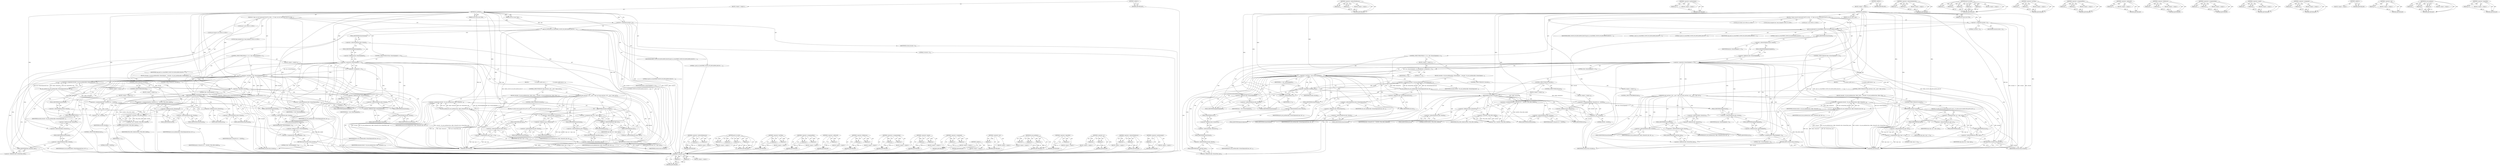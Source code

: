digraph "&lt;operator&gt;.logicalNot" {
vulnerable_236 [label=<(METHOD,&lt;operator&gt;.or)>];
vulnerable_237 [label=<(PARAM,p1)>];
vulnerable_238 [label=<(PARAM,p2)>];
vulnerable_239 [label=<(BLOCK,&lt;empty&gt;,&lt;empty&gt;)>];
vulnerable_240 [label=<(METHOD_RETURN,ANY)>];
vulnerable_189 [label=<(METHOD,&lt;operator&gt;.indirectFieldAccess)>];
vulnerable_190 [label=<(PARAM,p1)>];
vulnerable_191 [label=<(PARAM,p2)>];
vulnerable_192 [label=<(BLOCK,&lt;empty&gt;,&lt;empty&gt;)>];
vulnerable_193 [label=<(METHOD_RETURN,ANY)>];
vulnerable_214 [label=<(METHOD,&lt;operator&gt;.postIncrement)>];
vulnerable_215 [label=<(PARAM,p1)>];
vulnerable_216 [label=<(BLOCK,&lt;empty&gt;,&lt;empty&gt;)>];
vulnerable_217 [label=<(METHOD_RETURN,ANY)>];
vulnerable_6 [label=<(METHOD,&lt;global&gt;)<SUB>1</SUB>>];
vulnerable_7 [label=<(BLOCK,&lt;empty&gt;,&lt;empty&gt;)<SUB>1</SUB>>];
vulnerable_8 [label=<(METHOD,do_mathemu)<SUB>1</SUB>>];
vulnerable_9 [label=<(PARAM,struct pt_regs *regs)<SUB>1</SUB>>];
vulnerable_10 [label=<(PARAM,struct task_struct *fpt)<SUB>1</SUB>>];
vulnerable_11 [label=<(BLOCK,{
	/* regs-&gt;pc isn't necessarily the PC at whic...,{
	/* regs-&gt;pc isn't necessarily the PC at whic...)<SUB>2</SUB>>];
vulnerable_12 [label="<(LOCAL,int i: int)<SUB>21</SUB>>"];
vulnerable_13 [label="<(LOCAL,int retcode: int)<SUB>22</SUB>>"];
vulnerable_14 [label=<(&lt;operator&gt;.assignment,retcode = 0)<SUB>22</SUB>>];
vulnerable_15 [label=<(IDENTIFIER,retcode,retcode = 0)<SUB>22</SUB>>];
vulnerable_16 [label=<(LITERAL,0,retcode = 0)<SUB>22</SUB>>];
vulnerable_17 [label="<(LOCAL,long unsigned insn: long unsigned)<SUB>23</SUB>>"];
vulnerable_18 [label=<(perf_sw_event,perf_sw_event(PERF_COUNT_SW_EMULATION_FAULTS, 1...)<SUB>25</SUB>>];
vulnerable_19 [label=<(IDENTIFIER,PERF_COUNT_SW_EMULATION_FAULTS,perf_sw_event(PERF_COUNT_SW_EMULATION_FAULTS, 1...)<SUB>25</SUB>>];
vulnerable_20 [label=<(LITERAL,1,perf_sw_event(PERF_COUNT_SW_EMULATION_FAULTS, 1...)<SUB>25</SUB>>];
vulnerable_21 [label=<(LITERAL,0,perf_sw_event(PERF_COUNT_SW_EMULATION_FAULTS, 1...)<SUB>25</SUB>>];
vulnerable_22 [label=<(IDENTIFIER,regs,perf_sw_event(PERF_COUNT_SW_EMULATION_FAULTS, 1...)<SUB>25</SUB>>];
vulnerable_23 [label=<(LITERAL,0,perf_sw_event(PERF_COUNT_SW_EMULATION_FAULTS, 1...)<SUB>25</SUB>>];
vulnerable_24 [label=<(CONTROL_STRUCTURE,IF,if (fpt-&gt;thread.fpqdepth == 0))<SUB>35</SUB>>];
vulnerable_25 [label=<(&lt;operator&gt;.equals,fpt-&gt;thread.fpqdepth == 0)<SUB>35</SUB>>];
vulnerable_26 [label=<(&lt;operator&gt;.fieldAccess,fpt-&gt;thread.fpqdepth)<SUB>35</SUB>>];
vulnerable_27 [label=<(&lt;operator&gt;.indirectFieldAccess,fpt-&gt;thread)<SUB>35</SUB>>];
vulnerable_28 [label=<(IDENTIFIER,fpt,fpt-&gt;thread.fpqdepth == 0)<SUB>35</SUB>>];
vulnerable_29 [label=<(FIELD_IDENTIFIER,thread,thread)<SUB>35</SUB>>];
vulnerable_30 [label=<(FIELD_IDENTIFIER,fpqdepth,fpqdepth)<SUB>35</SUB>>];
vulnerable_31 [label=<(LITERAL,0,fpt-&gt;thread.fpqdepth == 0)<SUB>35</SUB>>];
vulnerable_32 [label=<(BLOCK,{                   /* no queue, guilty insn is...,{                   /* no queue, guilty insn is...)<SUB>35</SUB>>];
vulnerable_33 [label=<(CONTROL_STRUCTURE,IF,if (!get_user(insn, (u32 __user *) regs-&gt;pc)))<SUB>39</SUB>>];
vulnerable_34 [label=<(UNKNOWN,!get_user(insn, (u32 __user *) regs-&gt;pc),!get_user(insn, (u32 __user *) regs-&gt;pc))<SUB>39</SUB>>];
vulnerable_35 [label=<(BLOCK,{
			retcode = do_one_mathemu(insn, &amp;fpt-&gt;threa...,{
			retcode = do_one_mathemu(insn, &amp;fpt-&gt;threa...)<SUB>39</SUB>>];
vulnerable_36 [label=<(&lt;operator&gt;.assignment,retcode = do_one_mathemu(insn, &amp;fpt-&gt;thread.fsr...)<SUB>40</SUB>>];
vulnerable_37 [label=<(IDENTIFIER,retcode,retcode = do_one_mathemu(insn, &amp;fpt-&gt;thread.fsr...)<SUB>40</SUB>>];
vulnerable_38 [label=<(do_one_mathemu,do_one_mathemu(insn, &amp;fpt-&gt;thread.fsr, fpt-&gt;thr...)<SUB>40</SUB>>];
vulnerable_39 [label=<(IDENTIFIER,insn,do_one_mathemu(insn, &amp;fpt-&gt;thread.fsr, fpt-&gt;thr...)<SUB>40</SUB>>];
vulnerable_40 [label=<(&lt;operator&gt;.addressOf,&amp;fpt-&gt;thread.fsr)<SUB>40</SUB>>];
vulnerable_41 [label=<(&lt;operator&gt;.fieldAccess,fpt-&gt;thread.fsr)<SUB>40</SUB>>];
vulnerable_42 [label=<(&lt;operator&gt;.indirectFieldAccess,fpt-&gt;thread)<SUB>40</SUB>>];
vulnerable_43 [label=<(IDENTIFIER,fpt,do_one_mathemu(insn, &amp;fpt-&gt;thread.fsr, fpt-&gt;thr...)<SUB>40</SUB>>];
vulnerable_44 [label=<(FIELD_IDENTIFIER,thread,thread)<SUB>40</SUB>>];
vulnerable_45 [label=<(FIELD_IDENTIFIER,fsr,fsr)<SUB>40</SUB>>];
vulnerable_46 [label=<(&lt;operator&gt;.fieldAccess,fpt-&gt;thread.float_regs)<SUB>40</SUB>>];
vulnerable_47 [label=<(&lt;operator&gt;.indirectFieldAccess,fpt-&gt;thread)<SUB>40</SUB>>];
vulnerable_48 [label=<(IDENTIFIER,fpt,do_one_mathemu(insn, &amp;fpt-&gt;thread.fsr, fpt-&gt;thr...)<SUB>40</SUB>>];
vulnerable_49 [label=<(FIELD_IDENTIFIER,thread,thread)<SUB>40</SUB>>];
vulnerable_50 [label=<(FIELD_IDENTIFIER,float_regs,float_regs)<SUB>40</SUB>>];
vulnerable_51 [label=<(CONTROL_STRUCTURE,IF,if (retcode))<SUB>41</SUB>>];
vulnerable_52 [label=<(IDENTIFIER,retcode,if (retcode))<SUB>41</SUB>>];
vulnerable_53 [label=<(BLOCK,{
				/* in this case we need to fix up PC &amp; nP...,{
				/* in this case we need to fix up PC &amp; nP...)<SUB>41</SUB>>];
vulnerable_54 [label=<(&lt;operator&gt;.assignment,regs-&gt;pc = regs-&gt;npc)<SUB>43</SUB>>];
vulnerable_55 [label=<(&lt;operator&gt;.indirectFieldAccess,regs-&gt;pc)<SUB>43</SUB>>];
vulnerable_56 [label=<(IDENTIFIER,regs,regs-&gt;pc = regs-&gt;npc)<SUB>43</SUB>>];
vulnerable_57 [label=<(FIELD_IDENTIFIER,pc,pc)<SUB>43</SUB>>];
vulnerable_58 [label=<(&lt;operator&gt;.indirectFieldAccess,regs-&gt;npc)<SUB>43</SUB>>];
vulnerable_59 [label=<(IDENTIFIER,regs,regs-&gt;pc = regs-&gt;npc)<SUB>43</SUB>>];
vulnerable_60 [label=<(FIELD_IDENTIFIER,npc,npc)<SUB>43</SUB>>];
vulnerable_61 [label=<(&lt;operator&gt;.assignmentPlus,regs-&gt;npc += 4)<SUB>44</SUB>>];
vulnerable_62 [label=<(&lt;operator&gt;.indirectFieldAccess,regs-&gt;npc)<SUB>44</SUB>>];
vulnerable_63 [label=<(IDENTIFIER,regs,regs-&gt;npc += 4)<SUB>44</SUB>>];
vulnerable_64 [label=<(FIELD_IDENTIFIER,npc,npc)<SUB>44</SUB>>];
vulnerable_65 [label=<(LITERAL,4,regs-&gt;npc += 4)<SUB>44</SUB>>];
vulnerable_66 [label=<(RETURN,return retcode;,return retcode;)<SUB>47</SUB>>];
vulnerable_67 [label=<(IDENTIFIER,retcode,return retcode;)<SUB>47</SUB>>];
vulnerable_68 [label=<(CONTROL_STRUCTURE,FOR,for (i = 0;i &lt; fpt-&gt;thread.fpqdepth;i++))<SUB>51</SUB>>];
vulnerable_69 [label=<(BLOCK,&lt;empty&gt;,&lt;empty&gt;)<SUB>51</SUB>>];
vulnerable_70 [label=<(&lt;operator&gt;.assignment,i = 0)<SUB>51</SUB>>];
vulnerable_71 [label=<(IDENTIFIER,i,i = 0)<SUB>51</SUB>>];
vulnerable_72 [label=<(LITERAL,0,i = 0)<SUB>51</SUB>>];
vulnerable_73 [label=<(&lt;operator&gt;.lessThan,i &lt; fpt-&gt;thread.fpqdepth)<SUB>51</SUB>>];
vulnerable_74 [label=<(IDENTIFIER,i,i &lt; fpt-&gt;thread.fpqdepth)<SUB>51</SUB>>];
vulnerable_75 [label=<(&lt;operator&gt;.fieldAccess,fpt-&gt;thread.fpqdepth)<SUB>51</SUB>>];
vulnerable_76 [label=<(&lt;operator&gt;.indirectFieldAccess,fpt-&gt;thread)<SUB>51</SUB>>];
vulnerable_77 [label=<(IDENTIFIER,fpt,i &lt; fpt-&gt;thread.fpqdepth)<SUB>51</SUB>>];
vulnerable_78 [label=<(FIELD_IDENTIFIER,thread,thread)<SUB>51</SUB>>];
vulnerable_79 [label=<(FIELD_IDENTIFIER,fpqdepth,fpqdepth)<SUB>51</SUB>>];
vulnerable_80 [label=<(&lt;operator&gt;.postIncrement,i++)<SUB>51</SUB>>];
vulnerable_81 [label=<(IDENTIFIER,i,i++)<SUB>51</SUB>>];
vulnerable_82 [label=<(BLOCK,{
		retcode = do_one_mathemu(fpt-&gt;thread.fpqueu...,{
		retcode = do_one_mathemu(fpt-&gt;thread.fpqueu...)<SUB>51</SUB>>];
vulnerable_83 [label=<(&lt;operator&gt;.assignment,retcode = do_one_mathemu(fpt-&gt;thread.fpqueue[i]...)<SUB>52</SUB>>];
vulnerable_84 [label=<(IDENTIFIER,retcode,retcode = do_one_mathemu(fpt-&gt;thread.fpqueue[i]...)<SUB>52</SUB>>];
vulnerable_85 [label=<(do_one_mathemu,do_one_mathemu(fpt-&gt;thread.fpqueue[i].insn, &amp;(f...)<SUB>52</SUB>>];
vulnerable_86 [label=<(&lt;operator&gt;.fieldAccess,fpt-&gt;thread.fpqueue[i].insn)<SUB>52</SUB>>];
vulnerable_87 [label=<(&lt;operator&gt;.indirectIndexAccess,fpt-&gt;thread.fpqueue[i])<SUB>52</SUB>>];
vulnerable_88 [label=<(&lt;operator&gt;.fieldAccess,fpt-&gt;thread.fpqueue)<SUB>52</SUB>>];
vulnerable_89 [label=<(&lt;operator&gt;.indirectFieldAccess,fpt-&gt;thread)<SUB>52</SUB>>];
vulnerable_90 [label=<(IDENTIFIER,fpt,do_one_mathemu(fpt-&gt;thread.fpqueue[i].insn, &amp;(f...)<SUB>52</SUB>>];
vulnerable_91 [label=<(FIELD_IDENTIFIER,thread,thread)<SUB>52</SUB>>];
vulnerable_92 [label=<(FIELD_IDENTIFIER,fpqueue,fpqueue)<SUB>52</SUB>>];
vulnerable_93 [label=<(IDENTIFIER,i,do_one_mathemu(fpt-&gt;thread.fpqueue[i].insn, &amp;(f...)<SUB>52</SUB>>];
vulnerable_94 [label=<(FIELD_IDENTIFIER,insn,insn)<SUB>52</SUB>>];
vulnerable_95 [label=<(&lt;operator&gt;.addressOf,&amp;(fpt-&gt;thread.fsr))<SUB>52</SUB>>];
vulnerable_96 [label=<(&lt;operator&gt;.fieldAccess,fpt-&gt;thread.fsr)<SUB>52</SUB>>];
vulnerable_97 [label=<(&lt;operator&gt;.indirectFieldAccess,fpt-&gt;thread)<SUB>52</SUB>>];
vulnerable_98 [label=<(IDENTIFIER,fpt,do_one_mathemu(fpt-&gt;thread.fpqueue[i].insn, &amp;(f...)<SUB>52</SUB>>];
vulnerable_99 [label=<(FIELD_IDENTIFIER,thread,thread)<SUB>52</SUB>>];
vulnerable_100 [label=<(FIELD_IDENTIFIER,fsr,fsr)<SUB>52</SUB>>];
vulnerable_101 [label=<(&lt;operator&gt;.fieldAccess,fpt-&gt;thread.float_regs)<SUB>52</SUB>>];
vulnerable_102 [label=<(&lt;operator&gt;.indirectFieldAccess,fpt-&gt;thread)<SUB>52</SUB>>];
vulnerable_103 [label=<(IDENTIFIER,fpt,do_one_mathemu(fpt-&gt;thread.fpqueue[i].insn, &amp;(f...)<SUB>52</SUB>>];
vulnerable_104 [label=<(FIELD_IDENTIFIER,thread,thread)<SUB>52</SUB>>];
vulnerable_105 [label=<(FIELD_IDENTIFIER,float_regs,float_regs)<SUB>52</SUB>>];
vulnerable_106 [label=<(CONTROL_STRUCTURE,IF,if (!retcode))<SUB>53</SUB>>];
vulnerable_107 [label=<(&lt;operator&gt;.logicalNot,!retcode)<SUB>53</SUB>>];
vulnerable_108 [label=<(IDENTIFIER,retcode,!retcode)<SUB>53</SUB>>];
vulnerable_109 [label=<(BLOCK,&lt;empty&gt;,&lt;empty&gt;)<SUB>54</SUB>>];
vulnerable_110 [label=<(CONTROL_STRUCTURE,BREAK,break;)<SUB>54</SUB>>];
vulnerable_111 [label=<(CONTROL_STRUCTURE,IF,if (retcode))<SUB>57</SUB>>];
vulnerable_112 [label=<(IDENTIFIER,retcode,if (retcode))<SUB>57</SUB>>];
vulnerable_113 [label=<(BLOCK,&lt;empty&gt;,&lt;empty&gt;)<SUB>58</SUB>>];
vulnerable_114 [label=<(&lt;operators&gt;.assignmentAnd,fpt-&gt;thread.fsr &amp;= ~(0x3000 | FSR_CEXC_MASK))<SUB>58</SUB>>];
vulnerable_115 [label=<(&lt;operator&gt;.fieldAccess,fpt-&gt;thread.fsr)<SUB>58</SUB>>];
vulnerable_116 [label=<(&lt;operator&gt;.indirectFieldAccess,fpt-&gt;thread)<SUB>58</SUB>>];
vulnerable_117 [label=<(IDENTIFIER,fpt,fpt-&gt;thread.fsr &amp;= ~(0x3000 | FSR_CEXC_MASK))<SUB>58</SUB>>];
vulnerable_118 [label=<(FIELD_IDENTIFIER,thread,thread)<SUB>58</SUB>>];
vulnerable_119 [label=<(FIELD_IDENTIFIER,fsr,fsr)<SUB>58</SUB>>];
vulnerable_120 [label=<(&lt;operator&gt;.not,~(0x3000 | FSR_CEXC_MASK))<SUB>58</SUB>>];
vulnerable_121 [label=<(&lt;operator&gt;.or,0x3000 | FSR_CEXC_MASK)<SUB>58</SUB>>];
vulnerable_122 [label=<(LITERAL,0x3000,0x3000 | FSR_CEXC_MASK)<SUB>58</SUB>>];
vulnerable_123 [label=<(IDENTIFIER,FSR_CEXC_MASK,0x3000 | FSR_CEXC_MASK)<SUB>58</SUB>>];
vulnerable_124 [label=<(CONTROL_STRUCTURE,ELSE,else)<SUB>60</SUB>>];
vulnerable_125 [label=<(BLOCK,&lt;empty&gt;,&lt;empty&gt;)<SUB>60</SUB>>];
vulnerable_126 [label=<(&lt;operators&gt;.assignmentAnd,fpt-&gt;thread.fsr &amp;= ~0x3000)<SUB>60</SUB>>];
vulnerable_127 [label=<(&lt;operator&gt;.fieldAccess,fpt-&gt;thread.fsr)<SUB>60</SUB>>];
vulnerable_128 [label=<(&lt;operator&gt;.indirectFieldAccess,fpt-&gt;thread)<SUB>60</SUB>>];
vulnerable_129 [label=<(IDENTIFIER,fpt,fpt-&gt;thread.fsr &amp;= ~0x3000)<SUB>60</SUB>>];
vulnerable_130 [label=<(FIELD_IDENTIFIER,thread,thread)<SUB>60</SUB>>];
vulnerable_131 [label=<(FIELD_IDENTIFIER,fsr,fsr)<SUB>60</SUB>>];
vulnerable_132 [label=<(&lt;operator&gt;.not,~0x3000)<SUB>60</SUB>>];
vulnerable_133 [label=<(LITERAL,0x3000,~0x3000)<SUB>60</SUB>>];
vulnerable_134 [label=<(&lt;operator&gt;.assignment,fpt-&gt;thread.fpqdepth = 0)<SUB>61</SUB>>];
vulnerable_135 [label=<(&lt;operator&gt;.fieldAccess,fpt-&gt;thread.fpqdepth)<SUB>61</SUB>>];
vulnerable_136 [label=<(&lt;operator&gt;.indirectFieldAccess,fpt-&gt;thread)<SUB>61</SUB>>];
vulnerable_137 [label=<(IDENTIFIER,fpt,fpt-&gt;thread.fpqdepth = 0)<SUB>61</SUB>>];
vulnerable_138 [label=<(FIELD_IDENTIFIER,thread,thread)<SUB>61</SUB>>];
vulnerable_139 [label=<(FIELD_IDENTIFIER,fpqdepth,fpqdepth)<SUB>61</SUB>>];
vulnerable_140 [label=<(LITERAL,0,fpt-&gt;thread.fpqdepth = 0)<SUB>61</SUB>>];
vulnerable_141 [label=<(RETURN,return retcode;,return retcode;)<SUB>63</SUB>>];
vulnerable_142 [label=<(IDENTIFIER,retcode,return retcode;)<SUB>63</SUB>>];
vulnerable_143 [label=<(METHOD_RETURN,int)<SUB>1</SUB>>];
vulnerable_145 [label=<(METHOD_RETURN,ANY)<SUB>1</SUB>>];
vulnerable_218 [label=<(METHOD,&lt;operator&gt;.indirectIndexAccess)>];
vulnerable_219 [label=<(PARAM,p1)>];
vulnerable_220 [label=<(PARAM,p2)>];
vulnerable_221 [label=<(BLOCK,&lt;empty&gt;,&lt;empty&gt;)>];
vulnerable_222 [label=<(METHOD_RETURN,ANY)>];
vulnerable_171 [label=<(METHOD,perf_sw_event)>];
vulnerable_172 [label=<(PARAM,p1)>];
vulnerable_173 [label=<(PARAM,p2)>];
vulnerable_174 [label=<(PARAM,p3)>];
vulnerable_175 [label=<(PARAM,p4)>];
vulnerable_176 [label=<(PARAM,p5)>];
vulnerable_177 [label=<(BLOCK,&lt;empty&gt;,&lt;empty&gt;)>];
vulnerable_178 [label=<(METHOD_RETURN,ANY)>];
vulnerable_209 [label=<(METHOD,&lt;operator&gt;.lessThan)>];
vulnerable_210 [label=<(PARAM,p1)>];
vulnerable_211 [label=<(PARAM,p2)>];
vulnerable_212 [label=<(BLOCK,&lt;empty&gt;,&lt;empty&gt;)>];
vulnerable_213 [label=<(METHOD_RETURN,ANY)>];
vulnerable_204 [label=<(METHOD,&lt;operator&gt;.assignmentPlus)>];
vulnerable_205 [label=<(PARAM,p1)>];
vulnerable_206 [label=<(PARAM,p2)>];
vulnerable_207 [label=<(BLOCK,&lt;empty&gt;,&lt;empty&gt;)>];
vulnerable_208 [label=<(METHOD_RETURN,ANY)>];
vulnerable_200 [label=<(METHOD,&lt;operator&gt;.addressOf)>];
vulnerable_201 [label=<(PARAM,p1)>];
vulnerable_202 [label=<(BLOCK,&lt;empty&gt;,&lt;empty&gt;)>];
vulnerable_203 [label=<(METHOD_RETURN,ANY)>];
vulnerable_184 [label=<(METHOD,&lt;operator&gt;.fieldAccess)>];
vulnerable_185 [label=<(PARAM,p1)>];
vulnerable_186 [label=<(PARAM,p2)>];
vulnerable_187 [label=<(BLOCK,&lt;empty&gt;,&lt;empty&gt;)>];
vulnerable_188 [label=<(METHOD_RETURN,ANY)>];
vulnerable_227 [label=<(METHOD,&lt;operators&gt;.assignmentAnd)>];
vulnerable_228 [label=<(PARAM,p1)>];
vulnerable_229 [label=<(PARAM,p2)>];
vulnerable_230 [label=<(BLOCK,&lt;empty&gt;,&lt;empty&gt;)>];
vulnerable_231 [label=<(METHOD_RETURN,ANY)>];
vulnerable_179 [label=<(METHOD,&lt;operator&gt;.equals)>];
vulnerable_180 [label=<(PARAM,p1)>];
vulnerable_181 [label=<(PARAM,p2)>];
vulnerable_182 [label=<(BLOCK,&lt;empty&gt;,&lt;empty&gt;)>];
vulnerable_183 [label=<(METHOD_RETURN,ANY)>];
vulnerable_166 [label=<(METHOD,&lt;operator&gt;.assignment)>];
vulnerable_167 [label=<(PARAM,p1)>];
vulnerable_168 [label=<(PARAM,p2)>];
vulnerable_169 [label=<(BLOCK,&lt;empty&gt;,&lt;empty&gt;)>];
vulnerable_170 [label=<(METHOD_RETURN,ANY)>];
vulnerable_160 [label=<(METHOD,&lt;global&gt;)<SUB>1</SUB>>];
vulnerable_161 [label=<(BLOCK,&lt;empty&gt;,&lt;empty&gt;)>];
vulnerable_162 [label=<(METHOD_RETURN,ANY)>];
vulnerable_232 [label=<(METHOD,&lt;operator&gt;.not)>];
vulnerable_233 [label=<(PARAM,p1)>];
vulnerable_234 [label=<(BLOCK,&lt;empty&gt;,&lt;empty&gt;)>];
vulnerable_235 [label=<(METHOD_RETURN,ANY)>];
vulnerable_194 [label=<(METHOD,do_one_mathemu)>];
vulnerable_195 [label=<(PARAM,p1)>];
vulnerable_196 [label=<(PARAM,p2)>];
vulnerable_197 [label=<(PARAM,p3)>];
vulnerable_198 [label=<(BLOCK,&lt;empty&gt;,&lt;empty&gt;)>];
vulnerable_199 [label=<(METHOD_RETURN,ANY)>];
vulnerable_223 [label=<(METHOD,&lt;operator&gt;.logicalNot)>];
vulnerable_224 [label=<(PARAM,p1)>];
vulnerable_225 [label=<(BLOCK,&lt;empty&gt;,&lt;empty&gt;)>];
vulnerable_226 [label=<(METHOD_RETURN,ANY)>];
fixed_234 [label=<(METHOD,&lt;operator&gt;.or)>];
fixed_235 [label=<(PARAM,p1)>];
fixed_236 [label=<(PARAM,p2)>];
fixed_237 [label=<(BLOCK,&lt;empty&gt;,&lt;empty&gt;)>];
fixed_238 [label=<(METHOD_RETURN,ANY)>];
fixed_187 [label=<(METHOD,&lt;operator&gt;.indirectFieldAccess)>];
fixed_188 [label=<(PARAM,p1)>];
fixed_189 [label=<(PARAM,p2)>];
fixed_190 [label=<(BLOCK,&lt;empty&gt;,&lt;empty&gt;)>];
fixed_191 [label=<(METHOD_RETURN,ANY)>];
fixed_212 [label=<(METHOD,&lt;operator&gt;.postIncrement)>];
fixed_213 [label=<(PARAM,p1)>];
fixed_214 [label=<(BLOCK,&lt;empty&gt;,&lt;empty&gt;)>];
fixed_215 [label=<(METHOD_RETURN,ANY)>];
fixed_6 [label=<(METHOD,&lt;global&gt;)<SUB>1</SUB>>];
fixed_7 [label=<(BLOCK,&lt;empty&gt;,&lt;empty&gt;)<SUB>1</SUB>>];
fixed_8 [label=<(METHOD,do_mathemu)<SUB>1</SUB>>];
fixed_9 [label=<(PARAM,struct pt_regs *regs)<SUB>1</SUB>>];
fixed_10 [label=<(PARAM,struct task_struct *fpt)<SUB>1</SUB>>];
fixed_11 [label=<(BLOCK,{
	/* regs-&gt;pc isn't necessarily the PC at whic...,{
	/* regs-&gt;pc isn't necessarily the PC at whic...)<SUB>2</SUB>>];
fixed_12 [label="<(LOCAL,int i: int)<SUB>21</SUB>>"];
fixed_13 [label="<(LOCAL,int retcode: int)<SUB>22</SUB>>"];
fixed_14 [label=<(&lt;operator&gt;.assignment,retcode = 0)<SUB>22</SUB>>];
fixed_15 [label=<(IDENTIFIER,retcode,retcode = 0)<SUB>22</SUB>>];
fixed_16 [label=<(LITERAL,0,retcode = 0)<SUB>22</SUB>>];
fixed_17 [label="<(LOCAL,long unsigned insn: long unsigned)<SUB>23</SUB>>"];
fixed_18 [label=<(perf_sw_event,perf_sw_event(PERF_COUNT_SW_EMULATION_FAULTS, 1...)<SUB>25</SUB>>];
fixed_19 [label=<(IDENTIFIER,PERF_COUNT_SW_EMULATION_FAULTS,perf_sw_event(PERF_COUNT_SW_EMULATION_FAULTS, 1...)<SUB>25</SUB>>];
fixed_20 [label=<(LITERAL,1,perf_sw_event(PERF_COUNT_SW_EMULATION_FAULTS, 1...)<SUB>25</SUB>>];
fixed_21 [label=<(IDENTIFIER,regs,perf_sw_event(PERF_COUNT_SW_EMULATION_FAULTS, 1...)<SUB>25</SUB>>];
fixed_22 [label=<(LITERAL,0,perf_sw_event(PERF_COUNT_SW_EMULATION_FAULTS, 1...)<SUB>25</SUB>>];
fixed_23 [label=<(CONTROL_STRUCTURE,IF,if (fpt-&gt;thread.fpqdepth == 0))<SUB>35</SUB>>];
fixed_24 [label=<(&lt;operator&gt;.equals,fpt-&gt;thread.fpqdepth == 0)<SUB>35</SUB>>];
fixed_25 [label=<(&lt;operator&gt;.fieldAccess,fpt-&gt;thread.fpqdepth)<SUB>35</SUB>>];
fixed_26 [label=<(&lt;operator&gt;.indirectFieldAccess,fpt-&gt;thread)<SUB>35</SUB>>];
fixed_27 [label=<(IDENTIFIER,fpt,fpt-&gt;thread.fpqdepth == 0)<SUB>35</SUB>>];
fixed_28 [label=<(FIELD_IDENTIFIER,thread,thread)<SUB>35</SUB>>];
fixed_29 [label=<(FIELD_IDENTIFIER,fpqdepth,fpqdepth)<SUB>35</SUB>>];
fixed_30 [label=<(LITERAL,0,fpt-&gt;thread.fpqdepth == 0)<SUB>35</SUB>>];
fixed_31 [label=<(BLOCK,{                   /* no queue, guilty insn is...,{                   /* no queue, guilty insn is...)<SUB>35</SUB>>];
fixed_32 [label=<(CONTROL_STRUCTURE,IF,if (!get_user(insn, (u32 __user *) regs-&gt;pc)))<SUB>39</SUB>>];
fixed_33 [label=<(UNKNOWN,!get_user(insn, (u32 __user *) regs-&gt;pc),!get_user(insn, (u32 __user *) regs-&gt;pc))<SUB>39</SUB>>];
fixed_34 [label=<(BLOCK,{
			retcode = do_one_mathemu(insn, &amp;fpt-&gt;threa...,{
			retcode = do_one_mathemu(insn, &amp;fpt-&gt;threa...)<SUB>39</SUB>>];
fixed_35 [label=<(&lt;operator&gt;.assignment,retcode = do_one_mathemu(insn, &amp;fpt-&gt;thread.fsr...)<SUB>40</SUB>>];
fixed_36 [label=<(IDENTIFIER,retcode,retcode = do_one_mathemu(insn, &amp;fpt-&gt;thread.fsr...)<SUB>40</SUB>>];
fixed_37 [label=<(do_one_mathemu,do_one_mathemu(insn, &amp;fpt-&gt;thread.fsr, fpt-&gt;thr...)<SUB>40</SUB>>];
fixed_38 [label=<(IDENTIFIER,insn,do_one_mathemu(insn, &amp;fpt-&gt;thread.fsr, fpt-&gt;thr...)<SUB>40</SUB>>];
fixed_39 [label=<(&lt;operator&gt;.addressOf,&amp;fpt-&gt;thread.fsr)<SUB>40</SUB>>];
fixed_40 [label=<(&lt;operator&gt;.fieldAccess,fpt-&gt;thread.fsr)<SUB>40</SUB>>];
fixed_41 [label=<(&lt;operator&gt;.indirectFieldAccess,fpt-&gt;thread)<SUB>40</SUB>>];
fixed_42 [label=<(IDENTIFIER,fpt,do_one_mathemu(insn, &amp;fpt-&gt;thread.fsr, fpt-&gt;thr...)<SUB>40</SUB>>];
fixed_43 [label=<(FIELD_IDENTIFIER,thread,thread)<SUB>40</SUB>>];
fixed_44 [label=<(FIELD_IDENTIFIER,fsr,fsr)<SUB>40</SUB>>];
fixed_45 [label=<(&lt;operator&gt;.fieldAccess,fpt-&gt;thread.float_regs)<SUB>40</SUB>>];
fixed_46 [label=<(&lt;operator&gt;.indirectFieldAccess,fpt-&gt;thread)<SUB>40</SUB>>];
fixed_47 [label=<(IDENTIFIER,fpt,do_one_mathemu(insn, &amp;fpt-&gt;thread.fsr, fpt-&gt;thr...)<SUB>40</SUB>>];
fixed_48 [label=<(FIELD_IDENTIFIER,thread,thread)<SUB>40</SUB>>];
fixed_49 [label=<(FIELD_IDENTIFIER,float_regs,float_regs)<SUB>40</SUB>>];
fixed_50 [label=<(CONTROL_STRUCTURE,IF,if (retcode))<SUB>41</SUB>>];
fixed_51 [label=<(IDENTIFIER,retcode,if (retcode))<SUB>41</SUB>>];
fixed_52 [label=<(BLOCK,{
				/* in this case we need to fix up PC &amp; nP...,{
				/* in this case we need to fix up PC &amp; nP...)<SUB>41</SUB>>];
fixed_53 [label=<(&lt;operator&gt;.assignment,regs-&gt;pc = regs-&gt;npc)<SUB>43</SUB>>];
fixed_54 [label=<(&lt;operator&gt;.indirectFieldAccess,regs-&gt;pc)<SUB>43</SUB>>];
fixed_55 [label=<(IDENTIFIER,regs,regs-&gt;pc = regs-&gt;npc)<SUB>43</SUB>>];
fixed_56 [label=<(FIELD_IDENTIFIER,pc,pc)<SUB>43</SUB>>];
fixed_57 [label=<(&lt;operator&gt;.indirectFieldAccess,regs-&gt;npc)<SUB>43</SUB>>];
fixed_58 [label=<(IDENTIFIER,regs,regs-&gt;pc = regs-&gt;npc)<SUB>43</SUB>>];
fixed_59 [label=<(FIELD_IDENTIFIER,npc,npc)<SUB>43</SUB>>];
fixed_60 [label=<(&lt;operator&gt;.assignmentPlus,regs-&gt;npc += 4)<SUB>44</SUB>>];
fixed_61 [label=<(&lt;operator&gt;.indirectFieldAccess,regs-&gt;npc)<SUB>44</SUB>>];
fixed_62 [label=<(IDENTIFIER,regs,regs-&gt;npc += 4)<SUB>44</SUB>>];
fixed_63 [label=<(FIELD_IDENTIFIER,npc,npc)<SUB>44</SUB>>];
fixed_64 [label=<(LITERAL,4,regs-&gt;npc += 4)<SUB>44</SUB>>];
fixed_65 [label=<(RETURN,return retcode;,return retcode;)<SUB>47</SUB>>];
fixed_66 [label=<(IDENTIFIER,retcode,return retcode;)<SUB>47</SUB>>];
fixed_67 [label=<(CONTROL_STRUCTURE,FOR,for (i = 0;i &lt; fpt-&gt;thread.fpqdepth;i++))<SUB>51</SUB>>];
fixed_68 [label=<(BLOCK,&lt;empty&gt;,&lt;empty&gt;)<SUB>51</SUB>>];
fixed_69 [label=<(&lt;operator&gt;.assignment,i = 0)<SUB>51</SUB>>];
fixed_70 [label=<(IDENTIFIER,i,i = 0)<SUB>51</SUB>>];
fixed_71 [label=<(LITERAL,0,i = 0)<SUB>51</SUB>>];
fixed_72 [label=<(&lt;operator&gt;.lessThan,i &lt; fpt-&gt;thread.fpqdepth)<SUB>51</SUB>>];
fixed_73 [label=<(IDENTIFIER,i,i &lt; fpt-&gt;thread.fpqdepth)<SUB>51</SUB>>];
fixed_74 [label=<(&lt;operator&gt;.fieldAccess,fpt-&gt;thread.fpqdepth)<SUB>51</SUB>>];
fixed_75 [label=<(&lt;operator&gt;.indirectFieldAccess,fpt-&gt;thread)<SUB>51</SUB>>];
fixed_76 [label=<(IDENTIFIER,fpt,i &lt; fpt-&gt;thread.fpqdepth)<SUB>51</SUB>>];
fixed_77 [label=<(FIELD_IDENTIFIER,thread,thread)<SUB>51</SUB>>];
fixed_78 [label=<(FIELD_IDENTIFIER,fpqdepth,fpqdepth)<SUB>51</SUB>>];
fixed_79 [label=<(&lt;operator&gt;.postIncrement,i++)<SUB>51</SUB>>];
fixed_80 [label=<(IDENTIFIER,i,i++)<SUB>51</SUB>>];
fixed_81 [label=<(BLOCK,{
		retcode = do_one_mathemu(fpt-&gt;thread.fpqueu...,{
		retcode = do_one_mathemu(fpt-&gt;thread.fpqueu...)<SUB>51</SUB>>];
fixed_82 [label=<(&lt;operator&gt;.assignment,retcode = do_one_mathemu(fpt-&gt;thread.fpqueue[i]...)<SUB>52</SUB>>];
fixed_83 [label=<(IDENTIFIER,retcode,retcode = do_one_mathemu(fpt-&gt;thread.fpqueue[i]...)<SUB>52</SUB>>];
fixed_84 [label=<(do_one_mathemu,do_one_mathemu(fpt-&gt;thread.fpqueue[i].insn, &amp;(f...)<SUB>52</SUB>>];
fixed_85 [label=<(&lt;operator&gt;.fieldAccess,fpt-&gt;thread.fpqueue[i].insn)<SUB>52</SUB>>];
fixed_86 [label=<(&lt;operator&gt;.indirectIndexAccess,fpt-&gt;thread.fpqueue[i])<SUB>52</SUB>>];
fixed_87 [label=<(&lt;operator&gt;.fieldAccess,fpt-&gt;thread.fpqueue)<SUB>52</SUB>>];
fixed_88 [label=<(&lt;operator&gt;.indirectFieldAccess,fpt-&gt;thread)<SUB>52</SUB>>];
fixed_89 [label=<(IDENTIFIER,fpt,do_one_mathemu(fpt-&gt;thread.fpqueue[i].insn, &amp;(f...)<SUB>52</SUB>>];
fixed_90 [label=<(FIELD_IDENTIFIER,thread,thread)<SUB>52</SUB>>];
fixed_91 [label=<(FIELD_IDENTIFIER,fpqueue,fpqueue)<SUB>52</SUB>>];
fixed_92 [label=<(IDENTIFIER,i,do_one_mathemu(fpt-&gt;thread.fpqueue[i].insn, &amp;(f...)<SUB>52</SUB>>];
fixed_93 [label=<(FIELD_IDENTIFIER,insn,insn)<SUB>52</SUB>>];
fixed_94 [label=<(&lt;operator&gt;.addressOf,&amp;(fpt-&gt;thread.fsr))<SUB>52</SUB>>];
fixed_95 [label=<(&lt;operator&gt;.fieldAccess,fpt-&gt;thread.fsr)<SUB>52</SUB>>];
fixed_96 [label=<(&lt;operator&gt;.indirectFieldAccess,fpt-&gt;thread)<SUB>52</SUB>>];
fixed_97 [label=<(IDENTIFIER,fpt,do_one_mathemu(fpt-&gt;thread.fpqueue[i].insn, &amp;(f...)<SUB>52</SUB>>];
fixed_98 [label=<(FIELD_IDENTIFIER,thread,thread)<SUB>52</SUB>>];
fixed_99 [label=<(FIELD_IDENTIFIER,fsr,fsr)<SUB>52</SUB>>];
fixed_100 [label=<(&lt;operator&gt;.fieldAccess,fpt-&gt;thread.float_regs)<SUB>52</SUB>>];
fixed_101 [label=<(&lt;operator&gt;.indirectFieldAccess,fpt-&gt;thread)<SUB>52</SUB>>];
fixed_102 [label=<(IDENTIFIER,fpt,do_one_mathemu(fpt-&gt;thread.fpqueue[i].insn, &amp;(f...)<SUB>52</SUB>>];
fixed_103 [label=<(FIELD_IDENTIFIER,thread,thread)<SUB>52</SUB>>];
fixed_104 [label=<(FIELD_IDENTIFIER,float_regs,float_regs)<SUB>52</SUB>>];
fixed_105 [label=<(CONTROL_STRUCTURE,IF,if (!retcode))<SUB>53</SUB>>];
fixed_106 [label=<(&lt;operator&gt;.logicalNot,!retcode)<SUB>53</SUB>>];
fixed_107 [label=<(IDENTIFIER,retcode,!retcode)<SUB>53</SUB>>];
fixed_108 [label=<(BLOCK,&lt;empty&gt;,&lt;empty&gt;)<SUB>54</SUB>>];
fixed_109 [label=<(CONTROL_STRUCTURE,BREAK,break;)<SUB>54</SUB>>];
fixed_110 [label=<(CONTROL_STRUCTURE,IF,if (retcode))<SUB>57</SUB>>];
fixed_111 [label=<(IDENTIFIER,retcode,if (retcode))<SUB>57</SUB>>];
fixed_112 [label=<(BLOCK,&lt;empty&gt;,&lt;empty&gt;)<SUB>58</SUB>>];
fixed_113 [label=<(&lt;operators&gt;.assignmentAnd,fpt-&gt;thread.fsr &amp;= ~(0x3000 | FSR_CEXC_MASK))<SUB>58</SUB>>];
fixed_114 [label=<(&lt;operator&gt;.fieldAccess,fpt-&gt;thread.fsr)<SUB>58</SUB>>];
fixed_115 [label=<(&lt;operator&gt;.indirectFieldAccess,fpt-&gt;thread)<SUB>58</SUB>>];
fixed_116 [label=<(IDENTIFIER,fpt,fpt-&gt;thread.fsr &amp;= ~(0x3000 | FSR_CEXC_MASK))<SUB>58</SUB>>];
fixed_117 [label=<(FIELD_IDENTIFIER,thread,thread)<SUB>58</SUB>>];
fixed_118 [label=<(FIELD_IDENTIFIER,fsr,fsr)<SUB>58</SUB>>];
fixed_119 [label=<(&lt;operator&gt;.not,~(0x3000 | FSR_CEXC_MASK))<SUB>58</SUB>>];
fixed_120 [label=<(&lt;operator&gt;.or,0x3000 | FSR_CEXC_MASK)<SUB>58</SUB>>];
fixed_121 [label=<(LITERAL,0x3000,0x3000 | FSR_CEXC_MASK)<SUB>58</SUB>>];
fixed_122 [label=<(IDENTIFIER,FSR_CEXC_MASK,0x3000 | FSR_CEXC_MASK)<SUB>58</SUB>>];
fixed_123 [label=<(CONTROL_STRUCTURE,ELSE,else)<SUB>60</SUB>>];
fixed_124 [label=<(BLOCK,&lt;empty&gt;,&lt;empty&gt;)<SUB>60</SUB>>];
fixed_125 [label=<(&lt;operators&gt;.assignmentAnd,fpt-&gt;thread.fsr &amp;= ~0x3000)<SUB>60</SUB>>];
fixed_126 [label=<(&lt;operator&gt;.fieldAccess,fpt-&gt;thread.fsr)<SUB>60</SUB>>];
fixed_127 [label=<(&lt;operator&gt;.indirectFieldAccess,fpt-&gt;thread)<SUB>60</SUB>>];
fixed_128 [label=<(IDENTIFIER,fpt,fpt-&gt;thread.fsr &amp;= ~0x3000)<SUB>60</SUB>>];
fixed_129 [label=<(FIELD_IDENTIFIER,thread,thread)<SUB>60</SUB>>];
fixed_130 [label=<(FIELD_IDENTIFIER,fsr,fsr)<SUB>60</SUB>>];
fixed_131 [label=<(&lt;operator&gt;.not,~0x3000)<SUB>60</SUB>>];
fixed_132 [label=<(LITERAL,0x3000,~0x3000)<SUB>60</SUB>>];
fixed_133 [label=<(&lt;operator&gt;.assignment,fpt-&gt;thread.fpqdepth = 0)<SUB>61</SUB>>];
fixed_134 [label=<(&lt;operator&gt;.fieldAccess,fpt-&gt;thread.fpqdepth)<SUB>61</SUB>>];
fixed_135 [label=<(&lt;operator&gt;.indirectFieldAccess,fpt-&gt;thread)<SUB>61</SUB>>];
fixed_136 [label=<(IDENTIFIER,fpt,fpt-&gt;thread.fpqdepth = 0)<SUB>61</SUB>>];
fixed_137 [label=<(FIELD_IDENTIFIER,thread,thread)<SUB>61</SUB>>];
fixed_138 [label=<(FIELD_IDENTIFIER,fpqdepth,fpqdepth)<SUB>61</SUB>>];
fixed_139 [label=<(LITERAL,0,fpt-&gt;thread.fpqdepth = 0)<SUB>61</SUB>>];
fixed_140 [label=<(RETURN,return retcode;,return retcode;)<SUB>63</SUB>>];
fixed_141 [label=<(IDENTIFIER,retcode,return retcode;)<SUB>63</SUB>>];
fixed_142 [label=<(METHOD_RETURN,int)<SUB>1</SUB>>];
fixed_144 [label=<(METHOD_RETURN,ANY)<SUB>1</SUB>>];
fixed_216 [label=<(METHOD,&lt;operator&gt;.indirectIndexAccess)>];
fixed_217 [label=<(PARAM,p1)>];
fixed_218 [label=<(PARAM,p2)>];
fixed_219 [label=<(BLOCK,&lt;empty&gt;,&lt;empty&gt;)>];
fixed_220 [label=<(METHOD_RETURN,ANY)>];
fixed_170 [label=<(METHOD,perf_sw_event)>];
fixed_171 [label=<(PARAM,p1)>];
fixed_172 [label=<(PARAM,p2)>];
fixed_173 [label=<(PARAM,p3)>];
fixed_174 [label=<(PARAM,p4)>];
fixed_175 [label=<(BLOCK,&lt;empty&gt;,&lt;empty&gt;)>];
fixed_176 [label=<(METHOD_RETURN,ANY)>];
fixed_207 [label=<(METHOD,&lt;operator&gt;.lessThan)>];
fixed_208 [label=<(PARAM,p1)>];
fixed_209 [label=<(PARAM,p2)>];
fixed_210 [label=<(BLOCK,&lt;empty&gt;,&lt;empty&gt;)>];
fixed_211 [label=<(METHOD_RETURN,ANY)>];
fixed_202 [label=<(METHOD,&lt;operator&gt;.assignmentPlus)>];
fixed_203 [label=<(PARAM,p1)>];
fixed_204 [label=<(PARAM,p2)>];
fixed_205 [label=<(BLOCK,&lt;empty&gt;,&lt;empty&gt;)>];
fixed_206 [label=<(METHOD_RETURN,ANY)>];
fixed_198 [label=<(METHOD,&lt;operator&gt;.addressOf)>];
fixed_199 [label=<(PARAM,p1)>];
fixed_200 [label=<(BLOCK,&lt;empty&gt;,&lt;empty&gt;)>];
fixed_201 [label=<(METHOD_RETURN,ANY)>];
fixed_182 [label=<(METHOD,&lt;operator&gt;.fieldAccess)>];
fixed_183 [label=<(PARAM,p1)>];
fixed_184 [label=<(PARAM,p2)>];
fixed_185 [label=<(BLOCK,&lt;empty&gt;,&lt;empty&gt;)>];
fixed_186 [label=<(METHOD_RETURN,ANY)>];
fixed_225 [label=<(METHOD,&lt;operators&gt;.assignmentAnd)>];
fixed_226 [label=<(PARAM,p1)>];
fixed_227 [label=<(PARAM,p2)>];
fixed_228 [label=<(BLOCK,&lt;empty&gt;,&lt;empty&gt;)>];
fixed_229 [label=<(METHOD_RETURN,ANY)>];
fixed_177 [label=<(METHOD,&lt;operator&gt;.equals)>];
fixed_178 [label=<(PARAM,p1)>];
fixed_179 [label=<(PARAM,p2)>];
fixed_180 [label=<(BLOCK,&lt;empty&gt;,&lt;empty&gt;)>];
fixed_181 [label=<(METHOD_RETURN,ANY)>];
fixed_165 [label=<(METHOD,&lt;operator&gt;.assignment)>];
fixed_166 [label=<(PARAM,p1)>];
fixed_167 [label=<(PARAM,p2)>];
fixed_168 [label=<(BLOCK,&lt;empty&gt;,&lt;empty&gt;)>];
fixed_169 [label=<(METHOD_RETURN,ANY)>];
fixed_159 [label=<(METHOD,&lt;global&gt;)<SUB>1</SUB>>];
fixed_160 [label=<(BLOCK,&lt;empty&gt;,&lt;empty&gt;)>];
fixed_161 [label=<(METHOD_RETURN,ANY)>];
fixed_230 [label=<(METHOD,&lt;operator&gt;.not)>];
fixed_231 [label=<(PARAM,p1)>];
fixed_232 [label=<(BLOCK,&lt;empty&gt;,&lt;empty&gt;)>];
fixed_233 [label=<(METHOD_RETURN,ANY)>];
fixed_192 [label=<(METHOD,do_one_mathemu)>];
fixed_193 [label=<(PARAM,p1)>];
fixed_194 [label=<(PARAM,p2)>];
fixed_195 [label=<(PARAM,p3)>];
fixed_196 [label=<(BLOCK,&lt;empty&gt;,&lt;empty&gt;)>];
fixed_197 [label=<(METHOD_RETURN,ANY)>];
fixed_221 [label=<(METHOD,&lt;operator&gt;.logicalNot)>];
fixed_222 [label=<(PARAM,p1)>];
fixed_223 [label=<(BLOCK,&lt;empty&gt;,&lt;empty&gt;)>];
fixed_224 [label=<(METHOD_RETURN,ANY)>];
vulnerable_236 -> vulnerable_237  [key=0, label="AST: "];
vulnerable_236 -> vulnerable_237  [key=1, label="DDG: "];
vulnerable_236 -> vulnerable_239  [key=0, label="AST: "];
vulnerable_236 -> vulnerable_238  [key=0, label="AST: "];
vulnerable_236 -> vulnerable_238  [key=1, label="DDG: "];
vulnerable_236 -> vulnerable_240  [key=0, label="AST: "];
vulnerable_236 -> vulnerable_240  [key=1, label="CFG: "];
vulnerable_237 -> vulnerable_240  [key=0, label="DDG: p1"];
vulnerable_238 -> vulnerable_240  [key=0, label="DDG: p2"];
vulnerable_189 -> vulnerable_190  [key=0, label="AST: "];
vulnerable_189 -> vulnerable_190  [key=1, label="DDG: "];
vulnerable_189 -> vulnerable_192  [key=0, label="AST: "];
vulnerable_189 -> vulnerable_191  [key=0, label="AST: "];
vulnerable_189 -> vulnerable_191  [key=1, label="DDG: "];
vulnerable_189 -> vulnerable_193  [key=0, label="AST: "];
vulnerable_189 -> vulnerable_193  [key=1, label="CFG: "];
vulnerable_190 -> vulnerable_193  [key=0, label="DDG: p1"];
vulnerable_191 -> vulnerable_193  [key=0, label="DDG: p2"];
vulnerable_214 -> vulnerable_215  [key=0, label="AST: "];
vulnerable_214 -> vulnerable_215  [key=1, label="DDG: "];
vulnerable_214 -> vulnerable_216  [key=0, label="AST: "];
vulnerable_214 -> vulnerable_217  [key=0, label="AST: "];
vulnerable_214 -> vulnerable_217  [key=1, label="CFG: "];
vulnerable_215 -> vulnerable_217  [key=0, label="DDG: p1"];
vulnerable_6 -> vulnerable_7  [key=0, label="AST: "];
vulnerable_6 -> vulnerable_145  [key=0, label="AST: "];
vulnerable_6 -> vulnerable_145  [key=1, label="CFG: "];
vulnerable_7 -> vulnerable_8  [key=0, label="AST: "];
vulnerable_8 -> vulnerable_9  [key=0, label="AST: "];
vulnerable_8 -> vulnerable_9  [key=1, label="DDG: "];
vulnerable_8 -> vulnerable_10  [key=0, label="AST: "];
vulnerable_8 -> vulnerable_10  [key=1, label="DDG: "];
vulnerable_8 -> vulnerable_11  [key=0, label="AST: "];
vulnerable_8 -> vulnerable_143  [key=0, label="AST: "];
vulnerable_8 -> vulnerable_14  [key=0, label="CFG: "];
vulnerable_8 -> vulnerable_14  [key=1, label="DDG: "];
vulnerable_8 -> vulnerable_134  [key=0, label="DDG: "];
vulnerable_8 -> vulnerable_18  [key=0, label="DDG: "];
vulnerable_8 -> vulnerable_112  [key=0, label="DDG: "];
vulnerable_8 -> vulnerable_142  [key=0, label="DDG: "];
vulnerable_8 -> vulnerable_25  [key=0, label="DDG: "];
vulnerable_8 -> vulnerable_70  [key=0, label="DDG: "];
vulnerable_8 -> vulnerable_73  [key=0, label="DDG: "];
vulnerable_8 -> vulnerable_80  [key=0, label="DDG: "];
vulnerable_8 -> vulnerable_67  [key=0, label="DDG: "];
vulnerable_8 -> vulnerable_107  [key=0, label="DDG: "];
vulnerable_8 -> vulnerable_52  [key=0, label="DDG: "];
vulnerable_8 -> vulnerable_121  [key=0, label="DDG: "];
vulnerable_8 -> vulnerable_132  [key=0, label="DDG: "];
vulnerable_8 -> vulnerable_38  [key=0, label="DDG: "];
vulnerable_8 -> vulnerable_61  [key=0, label="DDG: "];
vulnerable_9 -> vulnerable_18  [key=0, label="DDG: regs"];
vulnerable_10 -> vulnerable_143  [key=0, label="DDG: fpt"];
vulnerable_11 -> vulnerable_12  [key=0, label="AST: "];
vulnerable_11 -> vulnerable_13  [key=0, label="AST: "];
vulnerable_11 -> vulnerable_14  [key=0, label="AST: "];
vulnerable_11 -> vulnerable_17  [key=0, label="AST: "];
vulnerable_11 -> vulnerable_18  [key=0, label="AST: "];
vulnerable_11 -> vulnerable_24  [key=0, label="AST: "];
vulnerable_11 -> vulnerable_68  [key=0, label="AST: "];
vulnerable_11 -> vulnerable_111  [key=0, label="AST: "];
vulnerable_11 -> vulnerable_134  [key=0, label="AST: "];
vulnerable_11 -> vulnerable_141  [key=0, label="AST: "];
vulnerable_14 -> vulnerable_15  [key=0, label="AST: "];
vulnerable_14 -> vulnerable_16  [key=0, label="AST: "];
vulnerable_14 -> vulnerable_18  [key=0, label="CFG: "];
vulnerable_14 -> vulnerable_143  [key=0, label="DDG: retcode"];
vulnerable_14 -> vulnerable_143  [key=1, label="DDG: retcode = 0"];
vulnerable_14 -> vulnerable_142  [key=0, label="DDG: retcode"];
vulnerable_14 -> vulnerable_67  [key=0, label="DDG: retcode"];
vulnerable_18 -> vulnerable_19  [key=0, label="AST: "];
vulnerable_18 -> vulnerable_20  [key=0, label="AST: "];
vulnerable_18 -> vulnerable_21  [key=0, label="AST: "];
vulnerable_18 -> vulnerable_22  [key=0, label="AST: "];
vulnerable_18 -> vulnerable_23  [key=0, label="AST: "];
vulnerable_18 -> vulnerable_29  [key=0, label="CFG: "];
vulnerable_18 -> vulnerable_143  [key=0, label="DDG: regs"];
vulnerable_18 -> vulnerable_143  [key=1, label="DDG: perf_sw_event(PERF_COUNT_SW_EMULATION_FAULTS, 1, 0, regs, 0)"];
vulnerable_18 -> vulnerable_143  [key=2, label="DDG: PERF_COUNT_SW_EMULATION_FAULTS"];
vulnerable_18 -> vulnerable_54  [key=0, label="DDG: regs"];
vulnerable_18 -> vulnerable_61  [key=0, label="DDG: regs"];
vulnerable_24 -> vulnerable_25  [key=0, label="AST: "];
vulnerable_24 -> vulnerable_32  [key=0, label="AST: "];
vulnerable_25 -> vulnerable_26  [key=0, label="AST: "];
vulnerable_25 -> vulnerable_31  [key=0, label="AST: "];
vulnerable_25 -> vulnerable_34  [key=0, label="CFG: "];
vulnerable_25 -> vulnerable_34  [key=1, label="CDG: "];
vulnerable_25 -> vulnerable_70  [key=0, label="CFG: "];
vulnerable_25 -> vulnerable_70  [key=1, label="CDG: "];
vulnerable_25 -> vulnerable_143  [key=0, label="DDG: fpt-&gt;thread.fpqdepth"];
vulnerable_25 -> vulnerable_143  [key=1, label="DDG: fpt-&gt;thread.fpqdepth == 0"];
vulnerable_25 -> vulnerable_73  [key=0, label="DDG: fpt-&gt;thread.fpqdepth"];
vulnerable_25 -> vulnerable_73  [key=1, label="CDG: "];
vulnerable_25 -> vulnerable_136  [key=0, label="CDG: "];
vulnerable_25 -> vulnerable_75  [key=0, label="CDG: "];
vulnerable_25 -> vulnerable_76  [key=0, label="CDG: "];
vulnerable_25 -> vulnerable_112  [key=0, label="CDG: "];
vulnerable_25 -> vulnerable_134  [key=0, label="CDG: "];
vulnerable_25 -> vulnerable_138  [key=0, label="CDG: "];
vulnerable_25 -> vulnerable_79  [key=0, label="CDG: "];
vulnerable_25 -> vulnerable_139  [key=0, label="CDG: "];
vulnerable_25 -> vulnerable_141  [key=0, label="CDG: "];
vulnerable_25 -> vulnerable_66  [key=0, label="CDG: "];
vulnerable_25 -> vulnerable_135  [key=0, label="CDG: "];
vulnerable_25 -> vulnerable_78  [key=0, label="CDG: "];
vulnerable_26 -> vulnerable_27  [key=0, label="AST: "];
vulnerable_26 -> vulnerable_30  [key=0, label="AST: "];
vulnerable_26 -> vulnerable_25  [key=0, label="CFG: "];
vulnerable_27 -> vulnerable_28  [key=0, label="AST: "];
vulnerable_27 -> vulnerable_29  [key=0, label="AST: "];
vulnerable_27 -> vulnerable_30  [key=0, label="CFG: "];
vulnerable_29 -> vulnerable_27  [key=0, label="CFG: "];
vulnerable_30 -> vulnerable_26  [key=0, label="CFG: "];
vulnerable_32 -> vulnerable_33  [key=0, label="AST: "];
vulnerable_32 -> vulnerable_66  [key=0, label="AST: "];
vulnerable_33 -> vulnerable_34  [key=0, label="AST: "];
vulnerable_33 -> vulnerable_35  [key=0, label="AST: "];
vulnerable_34 -> vulnerable_44  [key=0, label="CFG: "];
vulnerable_34 -> vulnerable_44  [key=1, label="CDG: "];
vulnerable_34 -> vulnerable_66  [key=0, label="CFG: "];
vulnerable_34 -> vulnerable_42  [key=0, label="CDG: "];
vulnerable_34 -> vulnerable_52  [key=0, label="CDG: "];
vulnerable_34 -> vulnerable_38  [key=0, label="CDG: "];
vulnerable_34 -> vulnerable_40  [key=0, label="CDG: "];
vulnerable_34 -> vulnerable_50  [key=0, label="CDG: "];
vulnerable_34 -> vulnerable_36  [key=0, label="CDG: "];
vulnerable_34 -> vulnerable_47  [key=0, label="CDG: "];
vulnerable_34 -> vulnerable_49  [key=0, label="CDG: "];
vulnerable_34 -> vulnerable_46  [key=0, label="CDG: "];
vulnerable_34 -> vulnerable_45  [key=0, label="CDG: "];
vulnerable_34 -> vulnerable_41  [key=0, label="CDG: "];
vulnerable_35 -> vulnerable_36  [key=0, label="AST: "];
vulnerable_35 -> vulnerable_51  [key=0, label="AST: "];
vulnerable_36 -> vulnerable_37  [key=0, label="AST: "];
vulnerable_36 -> vulnerable_38  [key=0, label="AST: "];
vulnerable_36 -> vulnerable_52  [key=0, label="CFG: "];
vulnerable_36 -> vulnerable_143  [key=0, label="DDG: retcode"];
vulnerable_36 -> vulnerable_143  [key=1, label="DDG: do_one_mathemu(insn, &amp;fpt-&gt;thread.fsr, fpt-&gt;thread.float_regs)"];
vulnerable_36 -> vulnerable_143  [key=2, label="DDG: retcode = do_one_mathemu(insn, &amp;fpt-&gt;thread.fsr, fpt-&gt;thread.float_regs)"];
vulnerable_36 -> vulnerable_67  [key=0, label="DDG: retcode"];
vulnerable_38 -> vulnerable_39  [key=0, label="AST: "];
vulnerable_38 -> vulnerable_40  [key=0, label="AST: "];
vulnerable_38 -> vulnerable_46  [key=0, label="AST: "];
vulnerable_38 -> vulnerable_36  [key=0, label="CFG: "];
vulnerable_38 -> vulnerable_36  [key=1, label="DDG: insn"];
vulnerable_38 -> vulnerable_36  [key=2, label="DDG: &amp;fpt-&gt;thread.fsr"];
vulnerable_38 -> vulnerable_36  [key=3, label="DDG: fpt-&gt;thread.float_regs"];
vulnerable_38 -> vulnerable_143  [key=0, label="DDG: insn"];
vulnerable_38 -> vulnerable_143  [key=1, label="DDG: &amp;fpt-&gt;thread.fsr"];
vulnerable_38 -> vulnerable_143  [key=2, label="DDG: fpt-&gt;thread.float_regs"];
vulnerable_40 -> vulnerable_41  [key=0, label="AST: "];
vulnerable_40 -> vulnerable_49  [key=0, label="CFG: "];
vulnerable_41 -> vulnerable_42  [key=0, label="AST: "];
vulnerable_41 -> vulnerable_45  [key=0, label="AST: "];
vulnerable_41 -> vulnerable_40  [key=0, label="CFG: "];
vulnerable_42 -> vulnerable_43  [key=0, label="AST: "];
vulnerable_42 -> vulnerable_44  [key=0, label="AST: "];
vulnerable_42 -> vulnerable_45  [key=0, label="CFG: "];
vulnerable_44 -> vulnerable_42  [key=0, label="CFG: "];
vulnerable_45 -> vulnerable_41  [key=0, label="CFG: "];
vulnerable_46 -> vulnerable_47  [key=0, label="AST: "];
vulnerable_46 -> vulnerable_50  [key=0, label="AST: "];
vulnerable_46 -> vulnerable_38  [key=0, label="CFG: "];
vulnerable_47 -> vulnerable_48  [key=0, label="AST: "];
vulnerable_47 -> vulnerable_49  [key=0, label="AST: "];
vulnerable_47 -> vulnerable_50  [key=0, label="CFG: "];
vulnerable_49 -> vulnerable_47  [key=0, label="CFG: "];
vulnerable_50 -> vulnerable_46  [key=0, label="CFG: "];
vulnerable_51 -> vulnerable_52  [key=0, label="AST: "];
vulnerable_51 -> vulnerable_53  [key=0, label="AST: "];
vulnerable_52 -> vulnerable_57  [key=0, label="CFG: "];
vulnerable_52 -> vulnerable_57  [key=1, label="CDG: "];
vulnerable_52 -> vulnerable_66  [key=0, label="CFG: "];
vulnerable_52 -> vulnerable_60  [key=0, label="CDG: "];
vulnerable_52 -> vulnerable_64  [key=0, label="CDG: "];
vulnerable_52 -> vulnerable_54  [key=0, label="CDG: "];
vulnerable_52 -> vulnerable_58  [key=0, label="CDG: "];
vulnerable_52 -> vulnerable_61  [key=0, label="CDG: "];
vulnerable_52 -> vulnerable_55  [key=0, label="CDG: "];
vulnerable_52 -> vulnerable_62  [key=0, label="CDG: "];
vulnerable_53 -> vulnerable_54  [key=0, label="AST: "];
vulnerable_53 -> vulnerable_61  [key=0, label="AST: "];
vulnerable_54 -> vulnerable_55  [key=0, label="AST: "];
vulnerable_54 -> vulnerable_58  [key=0, label="AST: "];
vulnerable_54 -> vulnerable_64  [key=0, label="CFG: "];
vulnerable_54 -> vulnerable_143  [key=0, label="DDG: regs-&gt;pc"];
vulnerable_54 -> vulnerable_143  [key=1, label="DDG: regs-&gt;pc = regs-&gt;npc"];
vulnerable_55 -> vulnerable_56  [key=0, label="AST: "];
vulnerable_55 -> vulnerable_57  [key=0, label="AST: "];
vulnerable_55 -> vulnerable_60  [key=0, label="CFG: "];
vulnerable_57 -> vulnerable_55  [key=0, label="CFG: "];
vulnerable_58 -> vulnerable_59  [key=0, label="AST: "];
vulnerable_58 -> vulnerable_60  [key=0, label="AST: "];
vulnerable_58 -> vulnerable_54  [key=0, label="CFG: "];
vulnerable_60 -> vulnerable_58  [key=0, label="CFG: "];
vulnerable_61 -> vulnerable_62  [key=0, label="AST: "];
vulnerable_61 -> vulnerable_65  [key=0, label="AST: "];
vulnerable_61 -> vulnerable_66  [key=0, label="CFG: "];
vulnerable_61 -> vulnerable_143  [key=0, label="DDG: regs-&gt;npc"];
vulnerable_61 -> vulnerable_143  [key=1, label="DDG: regs-&gt;npc += 4"];
vulnerable_62 -> vulnerable_63  [key=0, label="AST: "];
vulnerable_62 -> vulnerable_64  [key=0, label="AST: "];
vulnerable_62 -> vulnerable_61  [key=0, label="CFG: "];
vulnerable_64 -> vulnerable_62  [key=0, label="CFG: "];
vulnerable_66 -> vulnerable_67  [key=0, label="AST: "];
vulnerable_66 -> vulnerable_143  [key=0, label="CFG: "];
vulnerable_66 -> vulnerable_143  [key=1, label="DDG: &lt;RET&gt;"];
vulnerable_67 -> vulnerable_66  [key=0, label="DDG: retcode"];
vulnerable_68 -> vulnerable_69  [key=0, label="AST: "];
vulnerable_68 -> vulnerable_73  [key=0, label="AST: "];
vulnerable_68 -> vulnerable_80  [key=0, label="AST: "];
vulnerable_68 -> vulnerable_82  [key=0, label="AST: "];
vulnerable_69 -> vulnerable_70  [key=0, label="AST: "];
vulnerable_70 -> vulnerable_71  [key=0, label="AST: "];
vulnerable_70 -> vulnerable_72  [key=0, label="AST: "];
vulnerable_70 -> vulnerable_78  [key=0, label="CFG: "];
vulnerable_70 -> vulnerable_73  [key=0, label="DDG: i"];
vulnerable_73 -> vulnerable_74  [key=0, label="AST: "];
vulnerable_73 -> vulnerable_75  [key=0, label="AST: "];
vulnerable_73 -> vulnerable_112  [key=0, label="CFG: "];
vulnerable_73 -> vulnerable_91  [key=0, label="CFG: "];
vulnerable_73 -> vulnerable_91  [key=1, label="CDG: "];
vulnerable_73 -> vulnerable_80  [key=0, label="DDG: i"];
vulnerable_73 -> vulnerable_107  [key=0, label="CDG: "];
vulnerable_73 -> vulnerable_94  [key=0, label="CDG: "];
vulnerable_73 -> vulnerable_96  [key=0, label="CDG: "];
vulnerable_73 -> vulnerable_102  [key=0, label="CDG: "];
vulnerable_73 -> vulnerable_85  [key=0, label="CDG: "];
vulnerable_73 -> vulnerable_104  [key=0, label="CDG: "];
vulnerable_73 -> vulnerable_95  [key=0, label="CDG: "];
vulnerable_73 -> vulnerable_92  [key=0, label="CDG: "];
vulnerable_73 -> vulnerable_87  [key=0, label="CDG: "];
vulnerable_73 -> vulnerable_97  [key=0, label="CDG: "];
vulnerable_73 -> vulnerable_101  [key=0, label="CDG: "];
vulnerable_73 -> vulnerable_100  [key=0, label="CDG: "];
vulnerable_73 -> vulnerable_88  [key=0, label="CDG: "];
vulnerable_73 -> vulnerable_86  [key=0, label="CDG: "];
vulnerable_73 -> vulnerable_89  [key=0, label="CDG: "];
vulnerable_73 -> vulnerable_99  [key=0, label="CDG: "];
vulnerable_73 -> vulnerable_83  [key=0, label="CDG: "];
vulnerable_73 -> vulnerable_105  [key=0, label="CDG: "];
vulnerable_75 -> vulnerable_76  [key=0, label="AST: "];
vulnerable_75 -> vulnerable_79  [key=0, label="AST: "];
vulnerable_75 -> vulnerable_73  [key=0, label="CFG: "];
vulnerable_76 -> vulnerable_77  [key=0, label="AST: "];
vulnerable_76 -> vulnerable_78  [key=0, label="AST: "];
vulnerable_76 -> vulnerable_79  [key=0, label="CFG: "];
vulnerable_78 -> vulnerable_76  [key=0, label="CFG: "];
vulnerable_79 -> vulnerable_75  [key=0, label="CFG: "];
vulnerable_80 -> vulnerable_81  [key=0, label="AST: "];
vulnerable_80 -> vulnerable_78  [key=0, label="CFG: "];
vulnerable_80 -> vulnerable_73  [key=0, label="DDG: i"];
vulnerable_82 -> vulnerable_83  [key=0, label="AST: "];
vulnerable_82 -> vulnerable_106  [key=0, label="AST: "];
vulnerable_83 -> vulnerable_84  [key=0, label="AST: "];
vulnerable_83 -> vulnerable_85  [key=0, label="AST: "];
vulnerable_83 -> vulnerable_107  [key=0, label="CFG: "];
vulnerable_83 -> vulnerable_107  [key=1, label="DDG: retcode"];
vulnerable_85 -> vulnerable_86  [key=0, label="AST: "];
vulnerable_85 -> vulnerable_95  [key=0, label="AST: "];
vulnerable_85 -> vulnerable_101  [key=0, label="AST: "];
vulnerable_85 -> vulnerable_83  [key=0, label="CFG: "];
vulnerable_85 -> vulnerable_83  [key=1, label="DDG: fpt-&gt;thread.fpqueue[i].insn"];
vulnerable_85 -> vulnerable_83  [key=2, label="DDG: &amp;(fpt-&gt;thread.fsr)"];
vulnerable_85 -> vulnerable_83  [key=3, label="DDG: fpt-&gt;thread.float_regs"];
vulnerable_85 -> vulnerable_114  [key=0, label="DDG: &amp;(fpt-&gt;thread.fsr)"];
vulnerable_85 -> vulnerable_126  [key=0, label="DDG: &amp;(fpt-&gt;thread.fsr)"];
vulnerable_86 -> vulnerable_87  [key=0, label="AST: "];
vulnerable_86 -> vulnerable_94  [key=0, label="AST: "];
vulnerable_86 -> vulnerable_99  [key=0, label="CFG: "];
vulnerable_87 -> vulnerable_88  [key=0, label="AST: "];
vulnerable_87 -> vulnerable_93  [key=0, label="AST: "];
vulnerable_87 -> vulnerable_94  [key=0, label="CFG: "];
vulnerable_88 -> vulnerable_89  [key=0, label="AST: "];
vulnerable_88 -> vulnerable_92  [key=0, label="AST: "];
vulnerable_88 -> vulnerable_87  [key=0, label="CFG: "];
vulnerable_89 -> vulnerable_90  [key=0, label="AST: "];
vulnerable_89 -> vulnerable_91  [key=0, label="AST: "];
vulnerable_89 -> vulnerable_92  [key=0, label="CFG: "];
vulnerable_91 -> vulnerable_89  [key=0, label="CFG: "];
vulnerable_92 -> vulnerable_88  [key=0, label="CFG: "];
vulnerable_94 -> vulnerable_86  [key=0, label="CFG: "];
vulnerable_95 -> vulnerable_96  [key=0, label="AST: "];
vulnerable_95 -> vulnerable_104  [key=0, label="CFG: "];
vulnerable_96 -> vulnerable_97  [key=0, label="AST: "];
vulnerable_96 -> vulnerable_100  [key=0, label="AST: "];
vulnerable_96 -> vulnerable_95  [key=0, label="CFG: "];
vulnerable_97 -> vulnerable_98  [key=0, label="AST: "];
vulnerable_97 -> vulnerable_99  [key=0, label="AST: "];
vulnerable_97 -> vulnerable_100  [key=0, label="CFG: "];
vulnerable_99 -> vulnerable_97  [key=0, label="CFG: "];
vulnerable_100 -> vulnerable_96  [key=0, label="CFG: "];
vulnerable_101 -> vulnerable_102  [key=0, label="AST: "];
vulnerable_101 -> vulnerable_105  [key=0, label="AST: "];
vulnerable_101 -> vulnerable_85  [key=0, label="CFG: "];
vulnerable_102 -> vulnerable_103  [key=0, label="AST: "];
vulnerable_102 -> vulnerable_104  [key=0, label="AST: "];
vulnerable_102 -> vulnerable_105  [key=0, label="CFG: "];
vulnerable_104 -> vulnerable_102  [key=0, label="CFG: "];
vulnerable_105 -> vulnerable_101  [key=0, label="CFG: "];
vulnerable_106 -> vulnerable_107  [key=0, label="AST: "];
vulnerable_106 -> vulnerable_109  [key=0, label="AST: "];
vulnerable_107 -> vulnerable_108  [key=0, label="AST: "];
vulnerable_107 -> vulnerable_112  [key=0, label="CFG: "];
vulnerable_107 -> vulnerable_80  [key=0, label="CFG: "];
vulnerable_107 -> vulnerable_80  [key=1, label="CDG: "];
vulnerable_107 -> vulnerable_142  [key=0, label="DDG: retcode"];
vulnerable_107 -> vulnerable_73  [key=0, label="CDG: "];
vulnerable_107 -> vulnerable_75  [key=0, label="CDG: "];
vulnerable_107 -> vulnerable_76  [key=0, label="CDG: "];
vulnerable_107 -> vulnerable_79  [key=0, label="CDG: "];
vulnerable_107 -> vulnerable_78  [key=0, label="CDG: "];
vulnerable_109 -> vulnerable_110  [key=0, label="AST: "];
vulnerable_111 -> vulnerable_112  [key=0, label="AST: "];
vulnerable_111 -> vulnerable_113  [key=0, label="AST: "];
vulnerable_111 -> vulnerable_124  [key=0, label="AST: "];
vulnerable_112 -> vulnerable_118  [key=0, label="CFG: "];
vulnerable_112 -> vulnerable_118  [key=1, label="CDG: "];
vulnerable_112 -> vulnerable_130  [key=0, label="CFG: "];
vulnerable_112 -> vulnerable_130  [key=1, label="CDG: "];
vulnerable_112 -> vulnerable_115  [key=0, label="CDG: "];
vulnerable_112 -> vulnerable_120  [key=0, label="CDG: "];
vulnerable_112 -> vulnerable_128  [key=0, label="CDG: "];
vulnerable_112 -> vulnerable_114  [key=0, label="CDG: "];
vulnerable_112 -> vulnerable_131  [key=0, label="CDG: "];
vulnerable_112 -> vulnerable_132  [key=0, label="CDG: "];
vulnerable_112 -> vulnerable_119  [key=0, label="CDG: "];
vulnerable_112 -> vulnerable_121  [key=0, label="CDG: "];
vulnerable_112 -> vulnerable_127  [key=0, label="CDG: "];
vulnerable_112 -> vulnerable_116  [key=0, label="CDG: "];
vulnerable_112 -> vulnerable_126  [key=0, label="CDG: "];
vulnerable_113 -> vulnerable_114  [key=0, label="AST: "];
vulnerable_114 -> vulnerable_115  [key=0, label="AST: "];
vulnerable_114 -> vulnerable_120  [key=0, label="AST: "];
vulnerable_114 -> vulnerable_138  [key=0, label="CFG: "];
vulnerable_115 -> vulnerable_116  [key=0, label="AST: "];
vulnerable_115 -> vulnerable_119  [key=0, label="AST: "];
vulnerable_115 -> vulnerable_121  [key=0, label="CFG: "];
vulnerable_116 -> vulnerable_117  [key=0, label="AST: "];
vulnerable_116 -> vulnerable_118  [key=0, label="AST: "];
vulnerable_116 -> vulnerable_119  [key=0, label="CFG: "];
vulnerable_118 -> vulnerable_116  [key=0, label="CFG: "];
vulnerable_119 -> vulnerable_115  [key=0, label="CFG: "];
vulnerable_120 -> vulnerable_121  [key=0, label="AST: "];
vulnerable_120 -> vulnerable_114  [key=0, label="CFG: "];
vulnerable_120 -> vulnerable_114  [key=1, label="DDG: 0x3000 | FSR_CEXC_MASK"];
vulnerable_121 -> vulnerable_122  [key=0, label="AST: "];
vulnerable_121 -> vulnerable_123  [key=0, label="AST: "];
vulnerable_121 -> vulnerable_120  [key=0, label="CFG: "];
vulnerable_121 -> vulnerable_120  [key=1, label="DDG: 0x3000"];
vulnerable_121 -> vulnerable_120  [key=2, label="DDG: FSR_CEXC_MASK"];
vulnerable_121 -> vulnerable_143  [key=0, label="DDG: FSR_CEXC_MASK"];
vulnerable_124 -> vulnerable_125  [key=0, label="AST: "];
vulnerable_125 -> vulnerable_126  [key=0, label="AST: "];
vulnerable_126 -> vulnerable_127  [key=0, label="AST: "];
vulnerable_126 -> vulnerable_132  [key=0, label="AST: "];
vulnerable_126 -> vulnerable_138  [key=0, label="CFG: "];
vulnerable_127 -> vulnerable_128  [key=0, label="AST: "];
vulnerable_127 -> vulnerable_131  [key=0, label="AST: "];
vulnerable_127 -> vulnerable_132  [key=0, label="CFG: "];
vulnerable_128 -> vulnerable_129  [key=0, label="AST: "];
vulnerable_128 -> vulnerable_130  [key=0, label="AST: "];
vulnerable_128 -> vulnerable_131  [key=0, label="CFG: "];
vulnerable_130 -> vulnerable_128  [key=0, label="CFG: "];
vulnerable_131 -> vulnerable_127  [key=0, label="CFG: "];
vulnerable_132 -> vulnerable_133  [key=0, label="AST: "];
vulnerable_132 -> vulnerable_126  [key=0, label="CFG: "];
vulnerable_132 -> vulnerable_126  [key=1, label="DDG: 0x3000"];
vulnerable_134 -> vulnerable_135  [key=0, label="AST: "];
vulnerable_134 -> vulnerable_140  [key=0, label="AST: "];
vulnerable_134 -> vulnerable_141  [key=0, label="CFG: "];
vulnerable_135 -> vulnerable_136  [key=0, label="AST: "];
vulnerable_135 -> vulnerable_139  [key=0, label="AST: "];
vulnerable_135 -> vulnerable_134  [key=0, label="CFG: "];
vulnerable_136 -> vulnerable_137  [key=0, label="AST: "];
vulnerable_136 -> vulnerable_138  [key=0, label="AST: "];
vulnerable_136 -> vulnerable_139  [key=0, label="CFG: "];
vulnerable_138 -> vulnerable_136  [key=0, label="CFG: "];
vulnerable_139 -> vulnerable_135  [key=0, label="CFG: "];
vulnerable_141 -> vulnerable_142  [key=0, label="AST: "];
vulnerable_141 -> vulnerable_143  [key=0, label="CFG: "];
vulnerable_141 -> vulnerable_143  [key=1, label="DDG: &lt;RET&gt;"];
vulnerable_142 -> vulnerable_141  [key=0, label="DDG: retcode"];
vulnerable_218 -> vulnerable_219  [key=0, label="AST: "];
vulnerable_218 -> vulnerable_219  [key=1, label="DDG: "];
vulnerable_218 -> vulnerable_221  [key=0, label="AST: "];
vulnerable_218 -> vulnerable_220  [key=0, label="AST: "];
vulnerable_218 -> vulnerable_220  [key=1, label="DDG: "];
vulnerable_218 -> vulnerable_222  [key=0, label="AST: "];
vulnerable_218 -> vulnerable_222  [key=1, label="CFG: "];
vulnerable_219 -> vulnerable_222  [key=0, label="DDG: p1"];
vulnerable_220 -> vulnerable_222  [key=0, label="DDG: p2"];
vulnerable_171 -> vulnerable_172  [key=0, label="AST: "];
vulnerable_171 -> vulnerable_172  [key=1, label="DDG: "];
vulnerable_171 -> vulnerable_177  [key=0, label="AST: "];
vulnerable_171 -> vulnerable_173  [key=0, label="AST: "];
vulnerable_171 -> vulnerable_173  [key=1, label="DDG: "];
vulnerable_171 -> vulnerable_178  [key=0, label="AST: "];
vulnerable_171 -> vulnerable_178  [key=1, label="CFG: "];
vulnerable_171 -> vulnerable_174  [key=0, label="AST: "];
vulnerable_171 -> vulnerable_174  [key=1, label="DDG: "];
vulnerable_171 -> vulnerable_175  [key=0, label="AST: "];
vulnerable_171 -> vulnerable_175  [key=1, label="DDG: "];
vulnerable_171 -> vulnerable_176  [key=0, label="AST: "];
vulnerable_171 -> vulnerable_176  [key=1, label="DDG: "];
vulnerable_172 -> vulnerable_178  [key=0, label="DDG: p1"];
vulnerable_173 -> vulnerable_178  [key=0, label="DDG: p2"];
vulnerable_174 -> vulnerable_178  [key=0, label="DDG: p3"];
vulnerable_175 -> vulnerable_178  [key=0, label="DDG: p4"];
vulnerable_176 -> vulnerable_178  [key=0, label="DDG: p5"];
vulnerable_209 -> vulnerable_210  [key=0, label="AST: "];
vulnerable_209 -> vulnerable_210  [key=1, label="DDG: "];
vulnerable_209 -> vulnerable_212  [key=0, label="AST: "];
vulnerable_209 -> vulnerable_211  [key=0, label="AST: "];
vulnerable_209 -> vulnerable_211  [key=1, label="DDG: "];
vulnerable_209 -> vulnerable_213  [key=0, label="AST: "];
vulnerable_209 -> vulnerable_213  [key=1, label="CFG: "];
vulnerable_210 -> vulnerable_213  [key=0, label="DDG: p1"];
vulnerable_211 -> vulnerable_213  [key=0, label="DDG: p2"];
vulnerable_204 -> vulnerable_205  [key=0, label="AST: "];
vulnerable_204 -> vulnerable_205  [key=1, label="DDG: "];
vulnerable_204 -> vulnerable_207  [key=0, label="AST: "];
vulnerable_204 -> vulnerable_206  [key=0, label="AST: "];
vulnerable_204 -> vulnerable_206  [key=1, label="DDG: "];
vulnerable_204 -> vulnerable_208  [key=0, label="AST: "];
vulnerable_204 -> vulnerable_208  [key=1, label="CFG: "];
vulnerable_205 -> vulnerable_208  [key=0, label="DDG: p1"];
vulnerable_206 -> vulnerable_208  [key=0, label="DDG: p2"];
vulnerable_200 -> vulnerable_201  [key=0, label="AST: "];
vulnerable_200 -> vulnerable_201  [key=1, label="DDG: "];
vulnerable_200 -> vulnerable_202  [key=0, label="AST: "];
vulnerable_200 -> vulnerable_203  [key=0, label="AST: "];
vulnerable_200 -> vulnerable_203  [key=1, label="CFG: "];
vulnerable_201 -> vulnerable_203  [key=0, label="DDG: p1"];
vulnerable_184 -> vulnerable_185  [key=0, label="AST: "];
vulnerable_184 -> vulnerable_185  [key=1, label="DDG: "];
vulnerable_184 -> vulnerable_187  [key=0, label="AST: "];
vulnerable_184 -> vulnerable_186  [key=0, label="AST: "];
vulnerable_184 -> vulnerable_186  [key=1, label="DDG: "];
vulnerable_184 -> vulnerable_188  [key=0, label="AST: "];
vulnerable_184 -> vulnerable_188  [key=1, label="CFG: "];
vulnerable_185 -> vulnerable_188  [key=0, label="DDG: p1"];
vulnerable_186 -> vulnerable_188  [key=0, label="DDG: p2"];
vulnerable_227 -> vulnerable_228  [key=0, label="AST: "];
vulnerable_227 -> vulnerable_228  [key=1, label="DDG: "];
vulnerable_227 -> vulnerable_230  [key=0, label="AST: "];
vulnerable_227 -> vulnerable_229  [key=0, label="AST: "];
vulnerable_227 -> vulnerable_229  [key=1, label="DDG: "];
vulnerable_227 -> vulnerable_231  [key=0, label="AST: "];
vulnerable_227 -> vulnerable_231  [key=1, label="CFG: "];
vulnerable_228 -> vulnerable_231  [key=0, label="DDG: p1"];
vulnerable_229 -> vulnerable_231  [key=0, label="DDG: p2"];
vulnerable_179 -> vulnerable_180  [key=0, label="AST: "];
vulnerable_179 -> vulnerable_180  [key=1, label="DDG: "];
vulnerable_179 -> vulnerable_182  [key=0, label="AST: "];
vulnerable_179 -> vulnerable_181  [key=0, label="AST: "];
vulnerable_179 -> vulnerable_181  [key=1, label="DDG: "];
vulnerable_179 -> vulnerable_183  [key=0, label="AST: "];
vulnerable_179 -> vulnerable_183  [key=1, label="CFG: "];
vulnerable_180 -> vulnerable_183  [key=0, label="DDG: p1"];
vulnerable_181 -> vulnerable_183  [key=0, label="DDG: p2"];
vulnerable_166 -> vulnerable_167  [key=0, label="AST: "];
vulnerable_166 -> vulnerable_167  [key=1, label="DDG: "];
vulnerable_166 -> vulnerable_169  [key=0, label="AST: "];
vulnerable_166 -> vulnerable_168  [key=0, label="AST: "];
vulnerable_166 -> vulnerable_168  [key=1, label="DDG: "];
vulnerable_166 -> vulnerable_170  [key=0, label="AST: "];
vulnerable_166 -> vulnerable_170  [key=1, label="CFG: "];
vulnerable_167 -> vulnerable_170  [key=0, label="DDG: p1"];
vulnerable_168 -> vulnerable_170  [key=0, label="DDG: p2"];
vulnerable_160 -> vulnerable_161  [key=0, label="AST: "];
vulnerable_160 -> vulnerable_162  [key=0, label="AST: "];
vulnerable_160 -> vulnerable_162  [key=1, label="CFG: "];
vulnerable_232 -> vulnerable_233  [key=0, label="AST: "];
vulnerable_232 -> vulnerable_233  [key=1, label="DDG: "];
vulnerable_232 -> vulnerable_234  [key=0, label="AST: "];
vulnerable_232 -> vulnerable_235  [key=0, label="AST: "];
vulnerable_232 -> vulnerable_235  [key=1, label="CFG: "];
vulnerable_233 -> vulnerable_235  [key=0, label="DDG: p1"];
vulnerable_194 -> vulnerable_195  [key=0, label="AST: "];
vulnerable_194 -> vulnerable_195  [key=1, label="DDG: "];
vulnerable_194 -> vulnerable_198  [key=0, label="AST: "];
vulnerable_194 -> vulnerable_196  [key=0, label="AST: "];
vulnerable_194 -> vulnerable_196  [key=1, label="DDG: "];
vulnerable_194 -> vulnerable_199  [key=0, label="AST: "];
vulnerable_194 -> vulnerable_199  [key=1, label="CFG: "];
vulnerable_194 -> vulnerable_197  [key=0, label="AST: "];
vulnerable_194 -> vulnerable_197  [key=1, label="DDG: "];
vulnerable_195 -> vulnerable_199  [key=0, label="DDG: p1"];
vulnerable_196 -> vulnerable_199  [key=0, label="DDG: p2"];
vulnerable_197 -> vulnerable_199  [key=0, label="DDG: p3"];
vulnerable_223 -> vulnerable_224  [key=0, label="AST: "];
vulnerable_223 -> vulnerable_224  [key=1, label="DDG: "];
vulnerable_223 -> vulnerable_225  [key=0, label="AST: "];
vulnerable_223 -> vulnerable_226  [key=0, label="AST: "];
vulnerable_223 -> vulnerable_226  [key=1, label="CFG: "];
vulnerable_224 -> vulnerable_226  [key=0, label="DDG: p1"];
fixed_234 -> fixed_235  [key=0, label="AST: "];
fixed_234 -> fixed_235  [key=1, label="DDG: "];
fixed_234 -> fixed_237  [key=0, label="AST: "];
fixed_234 -> fixed_236  [key=0, label="AST: "];
fixed_234 -> fixed_236  [key=1, label="DDG: "];
fixed_234 -> fixed_238  [key=0, label="AST: "];
fixed_234 -> fixed_238  [key=1, label="CFG: "];
fixed_235 -> fixed_238  [key=0, label="DDG: p1"];
fixed_236 -> fixed_238  [key=0, label="DDG: p2"];
fixed_237 -> vulnerable_236  [key=0];
fixed_238 -> vulnerable_236  [key=0];
fixed_187 -> fixed_188  [key=0, label="AST: "];
fixed_187 -> fixed_188  [key=1, label="DDG: "];
fixed_187 -> fixed_190  [key=0, label="AST: "];
fixed_187 -> fixed_189  [key=0, label="AST: "];
fixed_187 -> fixed_189  [key=1, label="DDG: "];
fixed_187 -> fixed_191  [key=0, label="AST: "];
fixed_187 -> fixed_191  [key=1, label="CFG: "];
fixed_188 -> fixed_191  [key=0, label="DDG: p1"];
fixed_189 -> fixed_191  [key=0, label="DDG: p2"];
fixed_190 -> vulnerable_236  [key=0];
fixed_191 -> vulnerable_236  [key=0];
fixed_212 -> fixed_213  [key=0, label="AST: "];
fixed_212 -> fixed_213  [key=1, label="DDG: "];
fixed_212 -> fixed_214  [key=0, label="AST: "];
fixed_212 -> fixed_215  [key=0, label="AST: "];
fixed_212 -> fixed_215  [key=1, label="CFG: "];
fixed_213 -> fixed_215  [key=0, label="DDG: p1"];
fixed_214 -> vulnerable_236  [key=0];
fixed_215 -> vulnerable_236  [key=0];
fixed_6 -> fixed_7  [key=0, label="AST: "];
fixed_6 -> fixed_144  [key=0, label="AST: "];
fixed_6 -> fixed_144  [key=1, label="CFG: "];
fixed_7 -> fixed_8  [key=0, label="AST: "];
fixed_8 -> fixed_9  [key=0, label="AST: "];
fixed_8 -> fixed_9  [key=1, label="DDG: "];
fixed_8 -> fixed_10  [key=0, label="AST: "];
fixed_8 -> fixed_10  [key=1, label="DDG: "];
fixed_8 -> fixed_11  [key=0, label="AST: "];
fixed_8 -> fixed_142  [key=0, label="AST: "];
fixed_8 -> fixed_14  [key=0, label="CFG: "];
fixed_8 -> fixed_14  [key=1, label="DDG: "];
fixed_8 -> fixed_133  [key=0, label="DDG: "];
fixed_8 -> fixed_18  [key=0, label="DDG: "];
fixed_8 -> fixed_111  [key=0, label="DDG: "];
fixed_8 -> fixed_141  [key=0, label="DDG: "];
fixed_8 -> fixed_24  [key=0, label="DDG: "];
fixed_8 -> fixed_69  [key=0, label="DDG: "];
fixed_8 -> fixed_72  [key=0, label="DDG: "];
fixed_8 -> fixed_79  [key=0, label="DDG: "];
fixed_8 -> fixed_66  [key=0, label="DDG: "];
fixed_8 -> fixed_106  [key=0, label="DDG: "];
fixed_8 -> fixed_51  [key=0, label="DDG: "];
fixed_8 -> fixed_120  [key=0, label="DDG: "];
fixed_8 -> fixed_131  [key=0, label="DDG: "];
fixed_8 -> fixed_37  [key=0, label="DDG: "];
fixed_8 -> fixed_60  [key=0, label="DDG: "];
fixed_9 -> fixed_18  [key=0, label="DDG: regs"];
fixed_10 -> fixed_142  [key=0, label="DDG: fpt"];
fixed_11 -> fixed_12  [key=0, label="AST: "];
fixed_11 -> fixed_13  [key=0, label="AST: "];
fixed_11 -> fixed_14  [key=0, label="AST: "];
fixed_11 -> fixed_17  [key=0, label="AST: "];
fixed_11 -> fixed_18  [key=0, label="AST: "];
fixed_11 -> fixed_23  [key=0, label="AST: "];
fixed_11 -> fixed_67  [key=0, label="AST: "];
fixed_11 -> fixed_110  [key=0, label="AST: "];
fixed_11 -> fixed_133  [key=0, label="AST: "];
fixed_11 -> fixed_140  [key=0, label="AST: "];
fixed_12 -> vulnerable_236  [key=0];
fixed_13 -> vulnerable_236  [key=0];
fixed_14 -> fixed_15  [key=0, label="AST: "];
fixed_14 -> fixed_16  [key=0, label="AST: "];
fixed_14 -> fixed_18  [key=0, label="CFG: "];
fixed_14 -> fixed_142  [key=0, label="DDG: retcode"];
fixed_14 -> fixed_142  [key=1, label="DDG: retcode = 0"];
fixed_14 -> fixed_141  [key=0, label="DDG: retcode"];
fixed_14 -> fixed_66  [key=0, label="DDG: retcode"];
fixed_15 -> vulnerable_236  [key=0];
fixed_16 -> vulnerable_236  [key=0];
fixed_17 -> vulnerable_236  [key=0];
fixed_18 -> fixed_19  [key=0, label="AST: "];
fixed_18 -> fixed_20  [key=0, label="AST: "];
fixed_18 -> fixed_21  [key=0, label="AST: "];
fixed_18 -> fixed_22  [key=0, label="AST: "];
fixed_18 -> fixed_28  [key=0, label="CFG: "];
fixed_18 -> fixed_142  [key=0, label="DDG: regs"];
fixed_18 -> fixed_142  [key=1, label="DDG: perf_sw_event(PERF_COUNT_SW_EMULATION_FAULTS, 1, regs, 0)"];
fixed_18 -> fixed_142  [key=2, label="DDG: PERF_COUNT_SW_EMULATION_FAULTS"];
fixed_18 -> fixed_53  [key=0, label="DDG: regs"];
fixed_18 -> fixed_60  [key=0, label="DDG: regs"];
fixed_19 -> vulnerable_236  [key=0];
fixed_20 -> vulnerable_236  [key=0];
fixed_21 -> vulnerable_236  [key=0];
fixed_22 -> vulnerable_236  [key=0];
fixed_23 -> fixed_24  [key=0, label="AST: "];
fixed_23 -> fixed_31  [key=0, label="AST: "];
fixed_24 -> fixed_25  [key=0, label="AST: "];
fixed_24 -> fixed_30  [key=0, label="AST: "];
fixed_24 -> fixed_33  [key=0, label="CFG: "];
fixed_24 -> fixed_33  [key=1, label="CDG: "];
fixed_24 -> fixed_69  [key=0, label="CFG: "];
fixed_24 -> fixed_69  [key=1, label="CDG: "];
fixed_24 -> fixed_142  [key=0, label="DDG: fpt-&gt;thread.fpqdepth"];
fixed_24 -> fixed_142  [key=1, label="DDG: fpt-&gt;thread.fpqdepth == 0"];
fixed_24 -> fixed_72  [key=0, label="DDG: fpt-&gt;thread.fpqdepth"];
fixed_24 -> fixed_72  [key=1, label="CDG: "];
fixed_24 -> fixed_77  [key=0, label="CDG: "];
fixed_24 -> fixed_75  [key=0, label="CDG: "];
fixed_24 -> fixed_74  [key=0, label="CDG: "];
fixed_24 -> fixed_134  [key=0, label="CDG: "];
fixed_24 -> fixed_138  [key=0, label="CDG: "];
fixed_24 -> fixed_137  [key=0, label="CDG: "];
fixed_24 -> fixed_111  [key=0, label="CDG: "];
fixed_24 -> fixed_65  [key=0, label="CDG: "];
fixed_24 -> fixed_140  [key=0, label="CDG: "];
fixed_24 -> fixed_135  [key=0, label="CDG: "];
fixed_24 -> fixed_78  [key=0, label="CDG: "];
fixed_24 -> fixed_133  [key=0, label="CDG: "];
fixed_25 -> fixed_26  [key=0, label="AST: "];
fixed_25 -> fixed_29  [key=0, label="AST: "];
fixed_25 -> fixed_24  [key=0, label="CFG: "];
fixed_26 -> fixed_27  [key=0, label="AST: "];
fixed_26 -> fixed_28  [key=0, label="AST: "];
fixed_26 -> fixed_29  [key=0, label="CFG: "];
fixed_27 -> vulnerable_236  [key=0];
fixed_28 -> fixed_26  [key=0, label="CFG: "];
fixed_29 -> fixed_25  [key=0, label="CFG: "];
fixed_30 -> vulnerable_236  [key=0];
fixed_31 -> fixed_32  [key=0, label="AST: "];
fixed_31 -> fixed_65  [key=0, label="AST: "];
fixed_32 -> fixed_33  [key=0, label="AST: "];
fixed_32 -> fixed_34  [key=0, label="AST: "];
fixed_33 -> fixed_43  [key=0, label="CFG: "];
fixed_33 -> fixed_43  [key=1, label="CDG: "];
fixed_33 -> fixed_65  [key=0, label="CFG: "];
fixed_33 -> fixed_51  [key=0, label="CDG: "];
fixed_33 -> fixed_37  [key=0, label="CDG: "];
fixed_33 -> fixed_40  [key=0, label="CDG: "];
fixed_33 -> fixed_44  [key=0, label="CDG: "];
fixed_33 -> fixed_35  [key=0, label="CDG: "];
fixed_33 -> fixed_48  [key=0, label="CDG: "];
fixed_33 -> fixed_49  [key=0, label="CDG: "];
fixed_33 -> fixed_46  [key=0, label="CDG: "];
fixed_33 -> fixed_45  [key=0, label="CDG: "];
fixed_33 -> fixed_41  [key=0, label="CDG: "];
fixed_33 -> fixed_39  [key=0, label="CDG: "];
fixed_34 -> fixed_35  [key=0, label="AST: "];
fixed_34 -> fixed_50  [key=0, label="AST: "];
fixed_35 -> fixed_36  [key=0, label="AST: "];
fixed_35 -> fixed_37  [key=0, label="AST: "];
fixed_35 -> fixed_51  [key=0, label="CFG: "];
fixed_35 -> fixed_142  [key=0, label="DDG: retcode"];
fixed_35 -> fixed_142  [key=1, label="DDG: do_one_mathemu(insn, &amp;fpt-&gt;thread.fsr, fpt-&gt;thread.float_regs)"];
fixed_35 -> fixed_142  [key=2, label="DDG: retcode = do_one_mathemu(insn, &amp;fpt-&gt;thread.fsr, fpt-&gt;thread.float_regs)"];
fixed_35 -> fixed_66  [key=0, label="DDG: retcode"];
fixed_36 -> vulnerable_236  [key=0];
fixed_37 -> fixed_38  [key=0, label="AST: "];
fixed_37 -> fixed_39  [key=0, label="AST: "];
fixed_37 -> fixed_45  [key=0, label="AST: "];
fixed_37 -> fixed_35  [key=0, label="CFG: "];
fixed_37 -> fixed_35  [key=1, label="DDG: insn"];
fixed_37 -> fixed_35  [key=2, label="DDG: &amp;fpt-&gt;thread.fsr"];
fixed_37 -> fixed_35  [key=3, label="DDG: fpt-&gt;thread.float_regs"];
fixed_37 -> fixed_142  [key=0, label="DDG: insn"];
fixed_37 -> fixed_142  [key=1, label="DDG: &amp;fpt-&gt;thread.fsr"];
fixed_37 -> fixed_142  [key=2, label="DDG: fpt-&gt;thread.float_regs"];
fixed_38 -> vulnerable_236  [key=0];
fixed_39 -> fixed_40  [key=0, label="AST: "];
fixed_39 -> fixed_48  [key=0, label="CFG: "];
fixed_40 -> fixed_41  [key=0, label="AST: "];
fixed_40 -> fixed_44  [key=0, label="AST: "];
fixed_40 -> fixed_39  [key=0, label="CFG: "];
fixed_41 -> fixed_42  [key=0, label="AST: "];
fixed_41 -> fixed_43  [key=0, label="AST: "];
fixed_41 -> fixed_44  [key=0, label="CFG: "];
fixed_42 -> vulnerable_236  [key=0];
fixed_43 -> fixed_41  [key=0, label="CFG: "];
fixed_44 -> fixed_40  [key=0, label="CFG: "];
fixed_45 -> fixed_46  [key=0, label="AST: "];
fixed_45 -> fixed_49  [key=0, label="AST: "];
fixed_45 -> fixed_37  [key=0, label="CFG: "];
fixed_46 -> fixed_47  [key=0, label="AST: "];
fixed_46 -> fixed_48  [key=0, label="AST: "];
fixed_46 -> fixed_49  [key=0, label="CFG: "];
fixed_47 -> vulnerable_236  [key=0];
fixed_48 -> fixed_46  [key=0, label="CFG: "];
fixed_49 -> fixed_45  [key=0, label="CFG: "];
fixed_50 -> fixed_51  [key=0, label="AST: "];
fixed_50 -> fixed_52  [key=0, label="AST: "];
fixed_51 -> fixed_56  [key=0, label="CFG: "];
fixed_51 -> fixed_56  [key=1, label="CDG: "];
fixed_51 -> fixed_65  [key=0, label="CFG: "];
fixed_51 -> fixed_60  [key=0, label="CDG: "];
fixed_51 -> fixed_57  [key=0, label="CDG: "];
fixed_51 -> fixed_59  [key=0, label="CDG: "];
fixed_51 -> fixed_54  [key=0, label="CDG: "];
fixed_51 -> fixed_61  [key=0, label="CDG: "];
fixed_51 -> fixed_53  [key=0, label="CDG: "];
fixed_51 -> fixed_63  [key=0, label="CDG: "];
fixed_52 -> fixed_53  [key=0, label="AST: "];
fixed_52 -> fixed_60  [key=0, label="AST: "];
fixed_53 -> fixed_54  [key=0, label="AST: "];
fixed_53 -> fixed_57  [key=0, label="AST: "];
fixed_53 -> fixed_63  [key=0, label="CFG: "];
fixed_53 -> fixed_142  [key=0, label="DDG: regs-&gt;pc"];
fixed_53 -> fixed_142  [key=1, label="DDG: regs-&gt;pc = regs-&gt;npc"];
fixed_54 -> fixed_55  [key=0, label="AST: "];
fixed_54 -> fixed_56  [key=0, label="AST: "];
fixed_54 -> fixed_59  [key=0, label="CFG: "];
fixed_55 -> vulnerable_236  [key=0];
fixed_56 -> fixed_54  [key=0, label="CFG: "];
fixed_57 -> fixed_58  [key=0, label="AST: "];
fixed_57 -> fixed_59  [key=0, label="AST: "];
fixed_57 -> fixed_53  [key=0, label="CFG: "];
fixed_58 -> vulnerable_236  [key=0];
fixed_59 -> fixed_57  [key=0, label="CFG: "];
fixed_60 -> fixed_61  [key=0, label="AST: "];
fixed_60 -> fixed_64  [key=0, label="AST: "];
fixed_60 -> fixed_65  [key=0, label="CFG: "];
fixed_60 -> fixed_142  [key=0, label="DDG: regs-&gt;npc"];
fixed_60 -> fixed_142  [key=1, label="DDG: regs-&gt;npc += 4"];
fixed_61 -> fixed_62  [key=0, label="AST: "];
fixed_61 -> fixed_63  [key=0, label="AST: "];
fixed_61 -> fixed_60  [key=0, label="CFG: "];
fixed_62 -> vulnerable_236  [key=0];
fixed_63 -> fixed_61  [key=0, label="CFG: "];
fixed_64 -> vulnerable_236  [key=0];
fixed_65 -> fixed_66  [key=0, label="AST: "];
fixed_65 -> fixed_142  [key=0, label="CFG: "];
fixed_65 -> fixed_142  [key=1, label="DDG: &lt;RET&gt;"];
fixed_66 -> fixed_65  [key=0, label="DDG: retcode"];
fixed_67 -> fixed_68  [key=0, label="AST: "];
fixed_67 -> fixed_72  [key=0, label="AST: "];
fixed_67 -> fixed_79  [key=0, label="AST: "];
fixed_67 -> fixed_81  [key=0, label="AST: "];
fixed_68 -> fixed_69  [key=0, label="AST: "];
fixed_69 -> fixed_70  [key=0, label="AST: "];
fixed_69 -> fixed_71  [key=0, label="AST: "];
fixed_69 -> fixed_77  [key=0, label="CFG: "];
fixed_69 -> fixed_72  [key=0, label="DDG: i"];
fixed_70 -> vulnerable_236  [key=0];
fixed_71 -> vulnerable_236  [key=0];
fixed_72 -> fixed_73  [key=0, label="AST: "];
fixed_72 -> fixed_74  [key=0, label="AST: "];
fixed_72 -> fixed_111  [key=0, label="CFG: "];
fixed_72 -> fixed_90  [key=0, label="CFG: "];
fixed_72 -> fixed_90  [key=1, label="CDG: "];
fixed_72 -> fixed_79  [key=0, label="DDG: i"];
fixed_72 -> fixed_94  [key=0, label="CDG: "];
fixed_72 -> fixed_96  [key=0, label="CDG: "];
fixed_72 -> fixed_98  [key=0, label="CDG: "];
fixed_72 -> fixed_84  [key=0, label="CDG: "];
fixed_72 -> fixed_85  [key=0, label="CDG: "];
fixed_72 -> fixed_103  [key=0, label="CDG: "];
fixed_72 -> fixed_104  [key=0, label="CDG: "];
fixed_72 -> fixed_95  [key=0, label="CDG: "];
fixed_72 -> fixed_87  [key=0, label="CDG: "];
fixed_72 -> fixed_91  [key=0, label="CDG: "];
fixed_72 -> fixed_93  [key=0, label="CDG: "];
fixed_72 -> fixed_101  [key=0, label="CDG: "];
fixed_72 -> fixed_100  [key=0, label="CDG: "];
fixed_72 -> fixed_88  [key=0, label="CDG: "];
fixed_72 -> fixed_86  [key=0, label="CDG: "];
fixed_72 -> fixed_99  [key=0, label="CDG: "];
fixed_72 -> fixed_106  [key=0, label="CDG: "];
fixed_72 -> fixed_82  [key=0, label="CDG: "];
fixed_73 -> vulnerable_236  [key=0];
fixed_74 -> fixed_75  [key=0, label="AST: "];
fixed_74 -> fixed_78  [key=0, label="AST: "];
fixed_74 -> fixed_72  [key=0, label="CFG: "];
fixed_75 -> fixed_76  [key=0, label="AST: "];
fixed_75 -> fixed_77  [key=0, label="AST: "];
fixed_75 -> fixed_78  [key=0, label="CFG: "];
fixed_76 -> vulnerable_236  [key=0];
fixed_77 -> fixed_75  [key=0, label="CFG: "];
fixed_78 -> fixed_74  [key=0, label="CFG: "];
fixed_79 -> fixed_80  [key=0, label="AST: "];
fixed_79 -> fixed_77  [key=0, label="CFG: "];
fixed_79 -> fixed_72  [key=0, label="DDG: i"];
fixed_80 -> vulnerable_236  [key=0];
fixed_81 -> fixed_82  [key=0, label="AST: "];
fixed_81 -> fixed_105  [key=0, label="AST: "];
fixed_82 -> fixed_83  [key=0, label="AST: "];
fixed_82 -> fixed_84  [key=0, label="AST: "];
fixed_82 -> fixed_106  [key=0, label="CFG: "];
fixed_82 -> fixed_106  [key=1, label="DDG: retcode"];
fixed_83 -> vulnerable_236  [key=0];
fixed_84 -> fixed_85  [key=0, label="AST: "];
fixed_84 -> fixed_94  [key=0, label="AST: "];
fixed_84 -> fixed_100  [key=0, label="AST: "];
fixed_84 -> fixed_82  [key=0, label="CFG: "];
fixed_84 -> fixed_82  [key=1, label="DDG: fpt-&gt;thread.fpqueue[i].insn"];
fixed_84 -> fixed_82  [key=2, label="DDG: &amp;(fpt-&gt;thread.fsr)"];
fixed_84 -> fixed_82  [key=3, label="DDG: fpt-&gt;thread.float_regs"];
fixed_84 -> fixed_113  [key=0, label="DDG: &amp;(fpt-&gt;thread.fsr)"];
fixed_84 -> fixed_125  [key=0, label="DDG: &amp;(fpt-&gt;thread.fsr)"];
fixed_85 -> fixed_86  [key=0, label="AST: "];
fixed_85 -> fixed_93  [key=0, label="AST: "];
fixed_85 -> fixed_98  [key=0, label="CFG: "];
fixed_86 -> fixed_87  [key=0, label="AST: "];
fixed_86 -> fixed_92  [key=0, label="AST: "];
fixed_86 -> fixed_93  [key=0, label="CFG: "];
fixed_87 -> fixed_88  [key=0, label="AST: "];
fixed_87 -> fixed_91  [key=0, label="AST: "];
fixed_87 -> fixed_86  [key=0, label="CFG: "];
fixed_88 -> fixed_89  [key=0, label="AST: "];
fixed_88 -> fixed_90  [key=0, label="AST: "];
fixed_88 -> fixed_91  [key=0, label="CFG: "];
fixed_89 -> vulnerable_236  [key=0];
fixed_90 -> fixed_88  [key=0, label="CFG: "];
fixed_91 -> fixed_87  [key=0, label="CFG: "];
fixed_92 -> vulnerable_236  [key=0];
fixed_93 -> fixed_85  [key=0, label="CFG: "];
fixed_94 -> fixed_95  [key=0, label="AST: "];
fixed_94 -> fixed_103  [key=0, label="CFG: "];
fixed_95 -> fixed_96  [key=0, label="AST: "];
fixed_95 -> fixed_99  [key=0, label="AST: "];
fixed_95 -> fixed_94  [key=0, label="CFG: "];
fixed_96 -> fixed_97  [key=0, label="AST: "];
fixed_96 -> fixed_98  [key=0, label="AST: "];
fixed_96 -> fixed_99  [key=0, label="CFG: "];
fixed_97 -> vulnerable_236  [key=0];
fixed_98 -> fixed_96  [key=0, label="CFG: "];
fixed_99 -> fixed_95  [key=0, label="CFG: "];
fixed_100 -> fixed_101  [key=0, label="AST: "];
fixed_100 -> fixed_104  [key=0, label="AST: "];
fixed_100 -> fixed_84  [key=0, label="CFG: "];
fixed_101 -> fixed_102  [key=0, label="AST: "];
fixed_101 -> fixed_103  [key=0, label="AST: "];
fixed_101 -> fixed_104  [key=0, label="CFG: "];
fixed_102 -> vulnerable_236  [key=0];
fixed_103 -> fixed_101  [key=0, label="CFG: "];
fixed_104 -> fixed_100  [key=0, label="CFG: "];
fixed_105 -> fixed_106  [key=0, label="AST: "];
fixed_105 -> fixed_108  [key=0, label="AST: "];
fixed_106 -> fixed_107  [key=0, label="AST: "];
fixed_106 -> fixed_111  [key=0, label="CFG: "];
fixed_106 -> fixed_79  [key=0, label="CFG: "];
fixed_106 -> fixed_79  [key=1, label="CDG: "];
fixed_106 -> fixed_141  [key=0, label="DDG: retcode"];
fixed_106 -> fixed_77  [key=0, label="CDG: "];
fixed_106 -> fixed_75  [key=0, label="CDG: "];
fixed_106 -> fixed_74  [key=0, label="CDG: "];
fixed_106 -> fixed_72  [key=0, label="CDG: "];
fixed_106 -> fixed_78  [key=0, label="CDG: "];
fixed_107 -> vulnerable_236  [key=0];
fixed_108 -> fixed_109  [key=0, label="AST: "];
fixed_109 -> vulnerable_236  [key=0];
fixed_110 -> fixed_111  [key=0, label="AST: "];
fixed_110 -> fixed_112  [key=0, label="AST: "];
fixed_110 -> fixed_123  [key=0, label="AST: "];
fixed_111 -> fixed_117  [key=0, label="CFG: "];
fixed_111 -> fixed_117  [key=1, label="CDG: "];
fixed_111 -> fixed_129  [key=0, label="CFG: "];
fixed_111 -> fixed_129  [key=1, label="CDG: "];
fixed_111 -> fixed_115  [key=0, label="CDG: "];
fixed_111 -> fixed_120  [key=0, label="CDG: "];
fixed_111 -> fixed_113  [key=0, label="CDG: "];
fixed_111 -> fixed_114  [key=0, label="CDG: "];
fixed_111 -> fixed_131  [key=0, label="CDG: "];
fixed_111 -> fixed_119  [key=0, label="CDG: "];
fixed_111 -> fixed_130  [key=0, label="CDG: "];
fixed_111 -> fixed_118  [key=0, label="CDG: "];
fixed_111 -> fixed_127  [key=0, label="CDG: "];
fixed_111 -> fixed_126  [key=0, label="CDG: "];
fixed_111 -> fixed_125  [key=0, label="CDG: "];
fixed_112 -> fixed_113  [key=0, label="AST: "];
fixed_113 -> fixed_114  [key=0, label="AST: "];
fixed_113 -> fixed_119  [key=0, label="AST: "];
fixed_113 -> fixed_137  [key=0, label="CFG: "];
fixed_114 -> fixed_115  [key=0, label="AST: "];
fixed_114 -> fixed_118  [key=0, label="AST: "];
fixed_114 -> fixed_120  [key=0, label="CFG: "];
fixed_115 -> fixed_116  [key=0, label="AST: "];
fixed_115 -> fixed_117  [key=0, label="AST: "];
fixed_115 -> fixed_118  [key=0, label="CFG: "];
fixed_116 -> vulnerable_236  [key=0];
fixed_117 -> fixed_115  [key=0, label="CFG: "];
fixed_118 -> fixed_114  [key=0, label="CFG: "];
fixed_119 -> fixed_120  [key=0, label="AST: "];
fixed_119 -> fixed_113  [key=0, label="CFG: "];
fixed_119 -> fixed_113  [key=1, label="DDG: 0x3000 | FSR_CEXC_MASK"];
fixed_120 -> fixed_121  [key=0, label="AST: "];
fixed_120 -> fixed_122  [key=0, label="AST: "];
fixed_120 -> fixed_119  [key=0, label="CFG: "];
fixed_120 -> fixed_119  [key=1, label="DDG: 0x3000"];
fixed_120 -> fixed_119  [key=2, label="DDG: FSR_CEXC_MASK"];
fixed_120 -> fixed_142  [key=0, label="DDG: FSR_CEXC_MASK"];
fixed_121 -> vulnerable_236  [key=0];
fixed_122 -> vulnerable_236  [key=0];
fixed_123 -> fixed_124  [key=0, label="AST: "];
fixed_124 -> fixed_125  [key=0, label="AST: "];
fixed_125 -> fixed_126  [key=0, label="AST: "];
fixed_125 -> fixed_131  [key=0, label="AST: "];
fixed_125 -> fixed_137  [key=0, label="CFG: "];
fixed_126 -> fixed_127  [key=0, label="AST: "];
fixed_126 -> fixed_130  [key=0, label="AST: "];
fixed_126 -> fixed_131  [key=0, label="CFG: "];
fixed_127 -> fixed_128  [key=0, label="AST: "];
fixed_127 -> fixed_129  [key=0, label="AST: "];
fixed_127 -> fixed_130  [key=0, label="CFG: "];
fixed_128 -> vulnerable_236  [key=0];
fixed_129 -> fixed_127  [key=0, label="CFG: "];
fixed_130 -> fixed_126  [key=0, label="CFG: "];
fixed_131 -> fixed_132  [key=0, label="AST: "];
fixed_131 -> fixed_125  [key=0, label="CFG: "];
fixed_131 -> fixed_125  [key=1, label="DDG: 0x3000"];
fixed_132 -> vulnerable_236  [key=0];
fixed_133 -> fixed_134  [key=0, label="AST: "];
fixed_133 -> fixed_139  [key=0, label="AST: "];
fixed_133 -> fixed_140  [key=0, label="CFG: "];
fixed_134 -> fixed_135  [key=0, label="AST: "];
fixed_134 -> fixed_138  [key=0, label="AST: "];
fixed_134 -> fixed_133  [key=0, label="CFG: "];
fixed_135 -> fixed_136  [key=0, label="AST: "];
fixed_135 -> fixed_137  [key=0, label="AST: "];
fixed_135 -> fixed_138  [key=0, label="CFG: "];
fixed_136 -> vulnerable_236  [key=0];
fixed_137 -> fixed_135  [key=0, label="CFG: "];
fixed_138 -> fixed_134  [key=0, label="CFG: "];
fixed_139 -> vulnerable_236  [key=0];
fixed_140 -> fixed_141  [key=0, label="AST: "];
fixed_140 -> fixed_142  [key=0, label="CFG: "];
fixed_140 -> fixed_142  [key=1, label="DDG: &lt;RET&gt;"];
fixed_141 -> fixed_140  [key=0, label="DDG: retcode"];
fixed_142 -> vulnerable_236  [key=0];
fixed_144 -> vulnerable_236  [key=0];
fixed_216 -> fixed_217  [key=0, label="AST: "];
fixed_216 -> fixed_217  [key=1, label="DDG: "];
fixed_216 -> fixed_219  [key=0, label="AST: "];
fixed_216 -> fixed_218  [key=0, label="AST: "];
fixed_216 -> fixed_218  [key=1, label="DDG: "];
fixed_216 -> fixed_220  [key=0, label="AST: "];
fixed_216 -> fixed_220  [key=1, label="CFG: "];
fixed_217 -> fixed_220  [key=0, label="DDG: p1"];
fixed_218 -> fixed_220  [key=0, label="DDG: p2"];
fixed_219 -> vulnerable_236  [key=0];
fixed_220 -> vulnerable_236  [key=0];
fixed_170 -> fixed_171  [key=0, label="AST: "];
fixed_170 -> fixed_171  [key=1, label="DDG: "];
fixed_170 -> fixed_175  [key=0, label="AST: "];
fixed_170 -> fixed_172  [key=0, label="AST: "];
fixed_170 -> fixed_172  [key=1, label="DDG: "];
fixed_170 -> fixed_176  [key=0, label="AST: "];
fixed_170 -> fixed_176  [key=1, label="CFG: "];
fixed_170 -> fixed_173  [key=0, label="AST: "];
fixed_170 -> fixed_173  [key=1, label="DDG: "];
fixed_170 -> fixed_174  [key=0, label="AST: "];
fixed_170 -> fixed_174  [key=1, label="DDG: "];
fixed_171 -> fixed_176  [key=0, label="DDG: p1"];
fixed_172 -> fixed_176  [key=0, label="DDG: p2"];
fixed_173 -> fixed_176  [key=0, label="DDG: p3"];
fixed_174 -> fixed_176  [key=0, label="DDG: p4"];
fixed_175 -> vulnerable_236  [key=0];
fixed_176 -> vulnerable_236  [key=0];
fixed_207 -> fixed_208  [key=0, label="AST: "];
fixed_207 -> fixed_208  [key=1, label="DDG: "];
fixed_207 -> fixed_210  [key=0, label="AST: "];
fixed_207 -> fixed_209  [key=0, label="AST: "];
fixed_207 -> fixed_209  [key=1, label="DDG: "];
fixed_207 -> fixed_211  [key=0, label="AST: "];
fixed_207 -> fixed_211  [key=1, label="CFG: "];
fixed_208 -> fixed_211  [key=0, label="DDG: p1"];
fixed_209 -> fixed_211  [key=0, label="DDG: p2"];
fixed_210 -> vulnerable_236  [key=0];
fixed_211 -> vulnerable_236  [key=0];
fixed_202 -> fixed_203  [key=0, label="AST: "];
fixed_202 -> fixed_203  [key=1, label="DDG: "];
fixed_202 -> fixed_205  [key=0, label="AST: "];
fixed_202 -> fixed_204  [key=0, label="AST: "];
fixed_202 -> fixed_204  [key=1, label="DDG: "];
fixed_202 -> fixed_206  [key=0, label="AST: "];
fixed_202 -> fixed_206  [key=1, label="CFG: "];
fixed_203 -> fixed_206  [key=0, label="DDG: p1"];
fixed_204 -> fixed_206  [key=0, label="DDG: p2"];
fixed_205 -> vulnerable_236  [key=0];
fixed_206 -> vulnerable_236  [key=0];
fixed_198 -> fixed_199  [key=0, label="AST: "];
fixed_198 -> fixed_199  [key=1, label="DDG: "];
fixed_198 -> fixed_200  [key=0, label="AST: "];
fixed_198 -> fixed_201  [key=0, label="AST: "];
fixed_198 -> fixed_201  [key=1, label="CFG: "];
fixed_199 -> fixed_201  [key=0, label="DDG: p1"];
fixed_200 -> vulnerable_236  [key=0];
fixed_201 -> vulnerable_236  [key=0];
fixed_182 -> fixed_183  [key=0, label="AST: "];
fixed_182 -> fixed_183  [key=1, label="DDG: "];
fixed_182 -> fixed_185  [key=0, label="AST: "];
fixed_182 -> fixed_184  [key=0, label="AST: "];
fixed_182 -> fixed_184  [key=1, label="DDG: "];
fixed_182 -> fixed_186  [key=0, label="AST: "];
fixed_182 -> fixed_186  [key=1, label="CFG: "];
fixed_183 -> fixed_186  [key=0, label="DDG: p1"];
fixed_184 -> fixed_186  [key=0, label="DDG: p2"];
fixed_185 -> vulnerable_236  [key=0];
fixed_186 -> vulnerable_236  [key=0];
fixed_225 -> fixed_226  [key=0, label="AST: "];
fixed_225 -> fixed_226  [key=1, label="DDG: "];
fixed_225 -> fixed_228  [key=0, label="AST: "];
fixed_225 -> fixed_227  [key=0, label="AST: "];
fixed_225 -> fixed_227  [key=1, label="DDG: "];
fixed_225 -> fixed_229  [key=0, label="AST: "];
fixed_225 -> fixed_229  [key=1, label="CFG: "];
fixed_226 -> fixed_229  [key=0, label="DDG: p1"];
fixed_227 -> fixed_229  [key=0, label="DDG: p2"];
fixed_228 -> vulnerable_236  [key=0];
fixed_229 -> vulnerable_236  [key=0];
fixed_177 -> fixed_178  [key=0, label="AST: "];
fixed_177 -> fixed_178  [key=1, label="DDG: "];
fixed_177 -> fixed_180  [key=0, label="AST: "];
fixed_177 -> fixed_179  [key=0, label="AST: "];
fixed_177 -> fixed_179  [key=1, label="DDG: "];
fixed_177 -> fixed_181  [key=0, label="AST: "];
fixed_177 -> fixed_181  [key=1, label="CFG: "];
fixed_178 -> fixed_181  [key=0, label="DDG: p1"];
fixed_179 -> fixed_181  [key=0, label="DDG: p2"];
fixed_180 -> vulnerable_236  [key=0];
fixed_181 -> vulnerable_236  [key=0];
fixed_165 -> fixed_166  [key=0, label="AST: "];
fixed_165 -> fixed_166  [key=1, label="DDG: "];
fixed_165 -> fixed_168  [key=0, label="AST: "];
fixed_165 -> fixed_167  [key=0, label="AST: "];
fixed_165 -> fixed_167  [key=1, label="DDG: "];
fixed_165 -> fixed_169  [key=0, label="AST: "];
fixed_165 -> fixed_169  [key=1, label="CFG: "];
fixed_166 -> fixed_169  [key=0, label="DDG: p1"];
fixed_167 -> fixed_169  [key=0, label="DDG: p2"];
fixed_168 -> vulnerable_236  [key=0];
fixed_169 -> vulnerable_236  [key=0];
fixed_159 -> fixed_160  [key=0, label="AST: "];
fixed_159 -> fixed_161  [key=0, label="AST: "];
fixed_159 -> fixed_161  [key=1, label="CFG: "];
fixed_160 -> vulnerable_236  [key=0];
fixed_161 -> vulnerable_236  [key=0];
fixed_230 -> fixed_231  [key=0, label="AST: "];
fixed_230 -> fixed_231  [key=1, label="DDG: "];
fixed_230 -> fixed_232  [key=0, label="AST: "];
fixed_230 -> fixed_233  [key=0, label="AST: "];
fixed_230 -> fixed_233  [key=1, label="CFG: "];
fixed_231 -> fixed_233  [key=0, label="DDG: p1"];
fixed_232 -> vulnerable_236  [key=0];
fixed_233 -> vulnerable_236  [key=0];
fixed_192 -> fixed_193  [key=0, label="AST: "];
fixed_192 -> fixed_193  [key=1, label="DDG: "];
fixed_192 -> fixed_196  [key=0, label="AST: "];
fixed_192 -> fixed_194  [key=0, label="AST: "];
fixed_192 -> fixed_194  [key=1, label="DDG: "];
fixed_192 -> fixed_197  [key=0, label="AST: "];
fixed_192 -> fixed_197  [key=1, label="CFG: "];
fixed_192 -> fixed_195  [key=0, label="AST: "];
fixed_192 -> fixed_195  [key=1, label="DDG: "];
fixed_193 -> fixed_197  [key=0, label="DDG: p1"];
fixed_194 -> fixed_197  [key=0, label="DDG: p2"];
fixed_195 -> fixed_197  [key=0, label="DDG: p3"];
fixed_196 -> vulnerable_236  [key=0];
fixed_197 -> vulnerable_236  [key=0];
fixed_221 -> fixed_222  [key=0, label="AST: "];
fixed_221 -> fixed_222  [key=1, label="DDG: "];
fixed_221 -> fixed_223  [key=0, label="AST: "];
fixed_221 -> fixed_224  [key=0, label="AST: "];
fixed_221 -> fixed_224  [key=1, label="CFG: "];
fixed_222 -> fixed_224  [key=0, label="DDG: p1"];
fixed_223 -> vulnerable_236  [key=0];
fixed_224 -> vulnerable_236  [key=0];
}
